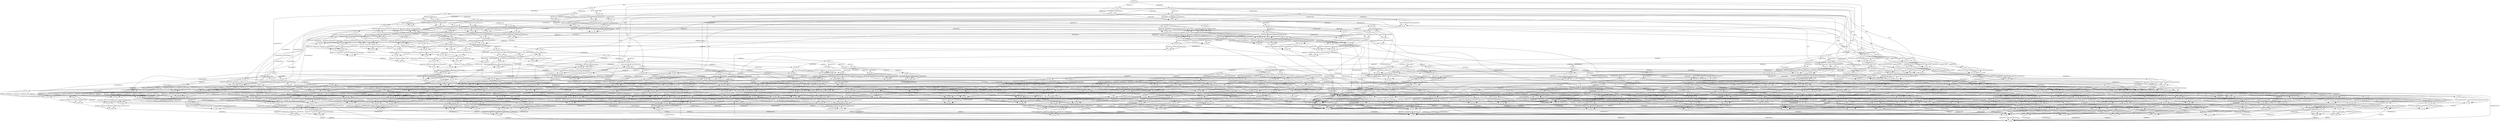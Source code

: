 digraph G {
center = TRUE;
mclimit = 10.0;
nodesep = 0.05;
node [ width=0.25, height=0.25, label="" ];
s0 [ peripheries=2 ];
s0 [label="(2,2,1)"];
s1 [label="(3,2,1)"];
s2 [label="(2,3,1)"];
s3 [label="(2,2,42)"];
s4 [label="(2,2,14)"];
s5 [label="(2,2,13)"];
s6 [label="(2,2,2)"];
s7 [label="(1,2,1)"];
s8 [label="(3,3,1)"];
s9 [label="(3,2,42)"];
s10 [label="(3,2,14)"];
s11 [label="(3,2,13)"];
s12 [label="(3,2,2)"];
s13 [label="(2,1,1)"];
s14 [label="(2,3,42)"];
s15 [label="(2,3,14)"];
s16 [label="(2,3,13)"];
s17 [label="(2,3,2)"];
s18 [label="(2,2,43)"];
s19 [label="(2,2,16)"];
s20 [label="(2,2,15)"];
s21 [label="(2,2,3)"];
s22 [label="(1,3,1)"];
s23 [label="(1,2,42)"];
s24 [label="(1,2,14)"];
s25 [label="(1,2,13)"];
s26 [label="(1,2,2)"];
s27 [label="(3,1,1)"];
s28 [label="(3,3,42)"];
s29 [label="(3,3,14)"];
s30 [label="(3,3,13)"];
s31 [label="(3,3,2)"];
s32 [label="(3,2,43)"];
s33 [label="(3,2,16)"];
s34 [label="(3,2,15)"];
s35 [label="(3,2,3)"];
s36 [label="(2,1,42)"];
s37 [label="(2,1,14)"];
s38 [label="(2,1,13)"];
s39 [label="(2,1,2)"];
s40 [label="(2,3,43)"];
s41 [label="(2,3,16)"];
s42 [label="(2,3,15)"];
s43 [label="(2,3,3)"];
s44 [label="(2,2,46)"];
s45 [label="(2,2,45)"];
s46 [label="(2,2,44)"];
s47 [label="(2,2,22)"];
s48 [label="(2,2,21)"];
s49 [label="(2,2,20)"];
s50 [label="(2,2,19)"];
s51 [label="(2,2,18)"];
s52 [label="(2,2,17)"];
s53 [label="(2,2,6)"];
s54 [label="(2,2,5)"];
s55 [label="(2,2,4)"];
s56 [label="(1,1,1)"];
s57 [label="(1,3,42)"];
s58 [label="(1,3,14)"];
s59 [label="(1,3,13)"];
s60 [label="(1,3,2)"];
s61 [label="(1,2,43)"];
s62 [label="(1,2,16)"];
s63 [label="(1,2,15)"];
s64 [label="(1,2,3)"];
s65 [label="(3,1,42)"];
s66 [label="(3,1,14)"];
s67 [label="(3,1,13)"];
s68 [label="(3,1,2)"];
s69 [label="(3,3,43)"];
s70 [label="(3,3,16)"];
s71 [label="(3,3,15)"];
s72 [label="(3,3,3)"];
s73 [label="(3,2,46)"];
s74 [label="(3,2,45)"];
s75 [label="(3,2,44)"];
s76 [label="(3,2,22)"];
s77 [label="(3,2,21)"];
s78 [label="(3,2,20)"];
s79 [label="(3,2,19)"];
s80 [label="(3,2,18)"];
s81 [label="(3,2,17)"];
s82 [label="(3,2,6)"];
s83 [label="(3,2,5)"];
s84 [label="(3,2,4)"];
s85 [label="(2,1,43)"];
s86 [label="(2,1,16)"];
s87 [label="(2,1,15)"];
s88 [label="(2,1,3)"];
s89 [label="(2,3,46)"];
s90 [label="(2,3,45)"];
s91 [label="(2,3,44)"];
s92 [label="(2,3,22)"];
s93 [label="(2,3,21)"];
s94 [label="(2,3,20)"];
s95 [label="(2,3,19)"];
s96 [label="(2,3,18)"];
s97 [label="(2,3,17)"];
s98 [label="(2,3,6)"];
s99 [label="(2,3,5)"];
s100 [label="(2,3,4)"];
s101 [label="(2,2,51)"];
s102 [label="(2,2,50)"];
s103 [label="(2,2,49)"];
s104 [label="(2,2,48)"];
s105 [label="(2,2,47)"];
s106 [label="(2,2,32)"];
s107 [label="(2,2,31)"];
s108 [label="(2,2,30)"];
s109 [label="(2,2,29)"];
s110 [label="(2,2,28)"];
s111 [label="(2,2,27)"];
s112 [label="(2,2,26)"];
s113 [label="(2,2,25)"];
s114 [label="(2,2,24)"];
s115 [label="(2,2,23)"];
s116 [label="(2,2,11)"];
s117 [label="(2,2,10)"];
s118 [label="(2,2,9)"];
s119 [label="(2,2,8)"];
s120 [label="(2,2,7)"];
s121 [label="(1,1,42)"];
s122 [label="(1,1,14)"];
s123 [label="(1,1,13)"];
s124 [label="(1,1,2)"];
s125 [label="(1,3,43)"];
s126 [label="(1,3,16)"];
s127 [label="(1,3,15)"];
s128 [label="(1,3,3)"];
s129 [label="(1,2,46)"];
s130 [label="(1,2,45)"];
s131 [label="(1,2,44)"];
s132 [label="(1,2,22)"];
s133 [label="(1,2,21)"];
s134 [label="(1,2,20)"];
s135 [label="(1,2,19)"];
s136 [label="(1,2,18)"];
s137 [label="(1,2,17)"];
s138 [label="(1,2,6)"];
s139 [label="(1,2,5)"];
s140 [label="(1,2,4)"];
s141 [label="(3,1,43)"];
s142 [label="(3,1,16)"];
s143 [label="(3,1,15)"];
s144 [label="(3,1,3)"];
s145 [label="(3,3,46)"];
s146 [label="(3,3,45)"];
s147 [label="(3,3,44)"];
s148 [label="(3,3,22)"];
s149 [label="(3,3,21)"];
s150 [label="(3,3,20)"];
s151 [label="(3,3,19)"];
s152 [label="(3,3,18)"];
s153 [label="(3,3,17)"];
s154 [label="(3,3,6)"];
s155 [label="(3,3,5)"];
s156 [label="(3,3,4)"];
s157 [label="(3,2,51)"];
s158 [label="(3,2,50)"];
s159 [label="(3,2,49)"];
s160 [label="(3,2,48)"];
s161 [label="(3,2,47)"];
s162 [label="(3,2,32)"];
s163 [label="(3,2,31)"];
s164 [label="(3,2,30)"];
s165 [label="(3,2,29)"];
s166 [label="(3,2,28)"];
s167 [label="(3,2,27)"];
s168 [label="(3,2,26)"];
s169 [label="(3,2,25)"];
s170 [label="(3,2,24)"];
s171 [label="(3,2,23)"];
s172 [label="(3,2,11)"];
s173 [label="(3,2,10)"];
s174 [label="(3,2,9)"];
s175 [label="(3,2,8)"];
s176 [label="(3,2,7)"];
s177 [label="(2,1,46)"];
s178 [label="(2,1,45)"];
s179 [label="(2,1,44)"];
s180 [label="(2,1,22)"];
s181 [label="(2,1,21)"];
s182 [label="(2,1,20)"];
s183 [label="(2,1,19)"];
s184 [label="(2,1,18)"];
s185 [label="(2,1,17)"];
s186 [label="(2,1,6)"];
s187 [label="(2,1,5)"];
s188 [label="(2,1,4)"];
s189 [label="(2,3,51)"];
s190 [label="(2,3,50)"];
s191 [label="(2,3,49)"];
s192 [label="(2,3,48)"];
s193 [label="(2,3,47)"];
s194 [label="(2,3,32)"];
s195 [label="(2,3,31)"];
s196 [label="(2,3,30)"];
s197 [label="(2,3,29)"];
s198 [label="(2,3,28)"];
s199 [label="(2,3,27)"];
s200 [label="(2,3,26)"];
s201 [label="(2,3,25)"];
s202 [label="(2,3,24)"];
s203 [label="(2,3,23)"];
s204 [label="(2,3,11)"];
s205 [label="(2,3,10)"];
s206 [label="(2,3,9)"];
s207 [label="(2,3,8)"];
s208 [label="(2,3,7)"];
s209 [label="(2,2,54)"];
s210 [label="(2,2,68)"];
s211 [label="(2,2,53)"];
s212 [label="(2,2,52)"];
s213 [label="(2,2,37)"];
s214 [label="(2,2,36)"];
s215 [label="(2,2,35)"];
s216 [label="(2,2,34)"];
s217 [label="(2,2,33)"];
s218 [label="(2,2,12)"];
s219 [label="(1,1,43)"];
s220 [label="(1,1,16)"];
s221 [label="(1,1,15)"];
s222 [label="(1,1,3)"];
s223 [label="(1,3,46)"];
s224 [label="(1,3,45)"];
s225 [label="(1,3,44)"];
s226 [label="(1,3,22)"];
s227 [label="(1,3,21)"];
s228 [label="(1,3,20)"];
s229 [label="(1,3,19)"];
s230 [label="(1,3,18)"];
s231 [label="(1,3,17)"];
s232 [label="(1,3,6)"];
s233 [label="(1,3,5)"];
s234 [label="(1,3,4)"];
s235 [label="(1,2,51)"];
s236 [label="(1,2,50)"];
s237 [label="(1,2,49)"];
s238 [label="(1,2,48)"];
s239 [label="(1,2,47)"];
s240 [label="(1,2,32)"];
s241 [label="(1,2,31)"];
s242 [label="(1,2,30)"];
s243 [label="(1,2,29)"];
s244 [label="(1,2,28)"];
s245 [label="(1,2,27)"];
s246 [label="(1,2,26)"];
s247 [label="(1,2,25)"];
s248 [label="(1,2,24)"];
s249 [label="(1,2,23)"];
s250 [label="(1,2,11)"];
s251 [label="(1,2,10)"];
s252 [label="(1,2,9)"];
s253 [label="(1,2,8)"];
s254 [label="(1,2,7)"];
s255 [label="(3,1,46)"];
s256 [label="(3,1,45)"];
s257 [label="(3,1,44)"];
s258 [label="(3,1,22)"];
s259 [label="(3,1,21)"];
s260 [label="(3,1,20)"];
s261 [label="(3,1,19)"];
s262 [label="(3,1,18)"];
s263 [label="(3,1,17)"];
s264 [label="(3,1,6)"];
s265 [label="(3,1,5)"];
s266 [label="(3,1,4)"];
s267 [label="(3,3,51)"];
s268 [label="(3,3,50)"];
s269 [label="(3,3,49)"];
s270 [label="(3,3,48)"];
s271 [label="(3,3,47)"];
s272 [label="(3,3,32)"];
s273 [label="(3,3,31)"];
s274 [label="(3,3,30)"];
s275 [label="(3,3,29)"];
s276 [label="(3,3,28)"];
s277 [label="(3,3,27)"];
s278 [label="(3,3,26)"];
s279 [label="(3,3,25)"];
s280 [label="(3,3,24)"];
s281 [label="(3,3,23)"];
s282 [label="(3,3,11)"];
s283 [label="(3,3,10)"];
s284 [label="(3,3,9)"];
s285 [label="(3,3,8)"];
s286 [label="(3,3,7)"];
s287 [label="(3,2,54)"];
s288 [label="(3,2,68)"];
s289 [label="(3,2,53)"];
s290 [label="(3,2,52)"];
s291 [label="(3,2,37)"];
s292 [label="(3,2,36)"];
s293 [label="(3,2,35)"];
s294 [label="(3,2,34)"];
s295 [label="(3,2,33)"];
s296 [label="(3,2,12)"];
s297 [label="(2,1,51)"];
s298 [label="(2,1,50)"];
s299 [label="(2,1,49)"];
s300 [label="(2,1,48)"];
s301 [label="(2,1,47)"];
s302 [label="(2,1,32)"];
s303 [label="(2,1,31)"];
s304 [label="(2,1,30)"];
s305 [label="(2,1,29)"];
s306 [label="(2,1,28)"];
s307 [label="(2,1,27)"];
s308 [label="(2,1,26)"];
s309 [label="(2,1,25)"];
s310 [label="(2,1,24)"];
s311 [label="(2,1,23)"];
s312 [label="(2,1,11)"];
s313 [label="(2,1,10)"];
s314 [label="(2,1,9)"];
s315 [label="(2,1,8)"];
s316 [label="(2,1,7)"];
s317 [label="(2,3,54)"];
s318 [label="(2,3,68)"];
s319 [label="(2,3,53)"];
s320 [label="(2,3,52)"];
s321 [label="(2,3,37)"];
s322 [label="(2,3,36)"];
s323 [label="(2,3,35)"];
s324 [label="(2,3,34)"];
s325 [label="(2,3,33)"];
s326 [label="(2,3,12)"];
s327 [label="(2,2,56)"];
s328 [label="(2,2,55)"];
s329 [label="(2,2,39)"];
s330 [label="(2,2,38)"];
s331 [label="(1,1,46)"];
s332 [label="(1,1,45)"];
s333 [label="(1,1,44)"];
s334 [label="(1,1,22)"];
s335 [label="(1,1,21)"];
s336 [label="(1,1,20)"];
s337 [label="(1,1,19)"];
s338 [label="(1,1,18)"];
s339 [label="(1,1,17)"];
s340 [label="(1,1,6)"];
s341 [label="(1,1,5)"];
s342 [label="(1,1,4)"];
s343 [label="(1,3,51)"];
s344 [label="(1,3,50)"];
s345 [label="(1,3,49)"];
s346 [label="(1,3,48)"];
s347 [label="(1,3,47)"];
s348 [label="(1,3,32)"];
s349 [label="(1,3,31)"];
s350 [label="(1,3,30)"];
s351 [label="(1,3,29)"];
s352 [label="(1,3,28)"];
s353 [label="(1,3,27)"];
s354 [label="(1,3,26)"];
s355 [label="(1,3,25)"];
s356 [label="(1,3,24)"];
s357 [label="(1,3,23)"];
s358 [label="(1,3,11)"];
s359 [label="(1,3,10)"];
s360 [label="(1,3,9)"];
s361 [label="(1,3,8)"];
s362 [label="(1,3,7)"];
s363 [label="(1,2,54)"];
s364 [label="(1,2,68)"];
s365 [label="(1,2,53)"];
s366 [label="(1,2,52)"];
s367 [label="(1,2,37)"];
s368 [label="(1,2,36)"];
s369 [label="(1,2,35)"];
s370 [label="(1,2,34)"];
s371 [label="(1,2,33)"];
s372 [label="(1,2,12)"];
s373 [label="(3,1,51)"];
s374 [label="(3,1,50)"];
s375 [label="(3,1,49)"];
s376 [label="(3,1,48)"];
s377 [label="(3,1,47)"];
s378 [label="(3,1,32)"];
s379 [label="(3,1,31)"];
s380 [label="(3,1,30)"];
s381 [label="(3,1,29)"];
s382 [label="(3,1,28)"];
s383 [label="(3,1,27)"];
s384 [label="(3,1,26)"];
s385 [label="(3,1,25)"];
s386 [label="(3,1,24)"];
s387 [label="(3,1,23)"];
s388 [label="(3,1,11)"];
s389 [label="(3,1,10)"];
s390 [label="(3,1,9)"];
s391 [label="(3,1,8)"];
s392 [label="(3,1,7)"];
s393 [label="(3,3,54)"];
s394 [label="(3,3,68)"];
s395 [label="(3,3,53)"];
s396 [label="(3,3,52)"];
s397 [label="(3,3,37)"];
s398 [label="(3,3,36)"];
s399 [label="(3,3,35)"];
s400 [label="(3,3,34)"];
s401 [label="(3,3,33)"];
s402 [label="(3,3,12)"];
s403 [label="(3,2,56)"];
s404 [label="(3,2,55)"];
s405 [label="(3,2,39)"];
s406 [label="(3,2,38)"];
s407 [label="(2,1,54)"];
s408 [label="(2,1,68)"];
s409 [label="(2,1,53)"];
s410 [label="(2,1,52)"];
s411 [label="(2,1,37)"];
s412 [label="(2,1,36)"];
s413 [label="(2,1,35)"];
s414 [label="(2,1,34)"];
s415 [label="(2,1,33)"];
s416 [label="(2,1,12)"];
s417 [label="(2,3,56)"];
s418 [label="(2,3,55)"];
s419 [label="(2,3,39)"];
s420 [label="(2,3,38)"];
s421 [label="(2,2,57)"];
s422 [label="(2,2,40)"];
s423 [label="(1,1,51)"];
s424 [label="(1,1,50)"];
s425 [label="(1,1,49)"];
s426 [label="(1,1,48)"];
s427 [label="(1,1,47)"];
s428 [label="(1,1,32)"];
s429 [label="(1,1,31)"];
s430 [label="(1,1,30)"];
s431 [label="(1,1,29)"];
s432 [label="(1,1,28)"];
s433 [label="(1,1,27)"];
s434 [label="(1,1,26)"];
s435 [label="(1,1,25)"];
s436 [label="(1,1,24)"];
s437 [label="(1,1,23)"];
s438 [label="(1,1,11)"];
s439 [label="(1,1,10)"];
s440 [label="(1,1,9)"];
s441 [label="(1,1,8)"];
s442 [label="(1,1,7)"];
s443 [label="(1,3,54)"];
s444 [label="(1,3,68)"];
s445 [label="(1,3,53)"];
s446 [label="(1,3,52)"];
s447 [label="(1,3,37)"];
s448 [label="(1,3,36)"];
s449 [label="(1,3,35)"];
s450 [label="(1,3,34)"];
s451 [label="(1,3,33)"];
s452 [label="(1,3,12)"];
s453 [label="(1,2,56)"];
s454 [label="(1,2,55)"];
s455 [label="(1,2,39)"];
s456 [label="(1,2,38)"];
s457 [label="(3,1,54)"];
s458 [label="(3,1,68)"];
s459 [label="(3,1,53)"];
s460 [label="(3,1,52)"];
s461 [label="(3,1,37)"];
s462 [label="(3,1,36)"];
s463 [label="(3,1,35)"];
s464 [label="(3,1,34)"];
s465 [label="(3,1,33)"];
s466 [label="(3,1,12)"];
s467 [label="(3,3,56)"];
s468 [label="(3,3,55)"];
s469 [label="(3,3,39)"];
s470 [label="(3,3,38)"];
s471 [label="(3,2,57)"];
s472 [label="(3,2,40)"];
s473 [label="(2,1,56)"];
s474 [label="(2,1,55)"];
s475 [label="(2,1,39)"];
s476 [label="(2,1,38)"];
s477 [label="(2,3,57)"];
s478 [label="(2,3,40)"];
s479 [label="(2,2,58)"];
s480 [label="(2,2,41)"];
s481 [label="(1,1,54)"];
s482 [label="(1,1,68)"];
s483 [label="(1,1,53)"];
s484 [label="(1,1,52)"];
s485 [label="(1,1,37)"];
s486 [label="(1,1,36)"];
s487 [label="(1,1,35)"];
s488 [label="(1,1,34)"];
s489 [label="(1,1,33)"];
s490 [label="(1,1,12)"];
s491 [label="(1,3,56)"];
s492 [label="(1,3,55)"];
s493 [label="(1,3,39)"];
s494 [label="(1,3,38)"];
s495 [label="(1,2,57)"];
s496 [label="(1,2,40)"];
s497 [label="(3,1,56)"];
s498 [label="(3,1,55)"];
s499 [label="(3,1,39)"];
s500 [label="(3,1,38)"];
s501 [label="(3,3,57)"];
s502 [label="(3,3,40)"];
s503 [label="(3,2,58)"];
s504 [label="(3,2,41)"];
s505 [label="(2,1,57)"];
s506 [label="(2,1,40)"];
s507 [label="(2,3,58)"];
s508 [label="(2,3,41)"];
s509 [label="(2,2,59)"];
s510 [label="(1,1,56)"];
s511 [label="(1,1,55)"];
s512 [label="(1,1,39)"];
s513 [label="(1,1,38)"];
s514 [label="(1,3,57)"];
s515 [label="(1,3,40)"];
s516 [label="(1,2,58)"];
s517 [label="(1,2,41)"];
s518 [label="(3,1,57)"];
s519 [label="(3,1,40)"];
s520 [label="(3,3,58)"];
s521 [label="(3,3,41)"];
s522 [label="(3,2,59)"];
s523 [label="(2,1,58)"];
s524 [label="(2,1,41)"];
s525 [label="(2,3,59)"];
s526 [label="(2,2,62)"];
s527 [label="(2,2,61)"];
s528 [label="(2,2,60)"];
s529 [label="(1,1,57)"];
s530 [label="(1,1,40)"];
s531 [label="(1,3,58)"];
s532 [label="(1,3,41)"];
s533 [label="(1,2,59)"];
s534 [label="(3,1,58)"];
s535 [label="(3,1,41)"];
s536 [label="(3,3,59)"];
s537 [label="(3,2,62)"];
s538 [label="(3,2,61)"];
s539 [label="(3,2,60)"];
s540 [label="(2,1,59)"];
s541 [label="(2,3,62)"];
s542 [label="(2,3,61)"];
s543 [label="(2,3,60)"];
s544 [label="(2,2,66)"];
s545 [label="(2,2,65)"];
s546 [label="(2,2,64)"];
s547 [label="(2,2,63)"];
s548 [label="(1,1,58)"];
s549 [label="(1,1,41)"];
s550 [label="(1,3,59)"];
s551 [label="(1,2,62)"];
s552 [label="(1,2,61)"];
s553 [label="(1,2,60)"];
s554 [label="(3,1,59)"];
s555 [label="(3,3,62)"];
s556 [label="(3,3,61)"];
s557 [label="(3,3,60)"];
s558 [label="(3,2,66)"];
s559 [label="(3,2,65)"];
s560 [label="(3,2,64)"];
s561 [label="(3,2,63)"];
s562 [label="(2,1,62)"];
s563 [label="(2,1,61)"];
s564 [label="(2,1,60)"];
s565 [label="(2,3,66)"];
s566 [label="(2,3,65)"];
s567 [label="(2,3,64)"];
s568 [label="(2,3,63)"];
s569 [label="(2,2,67)"];
s570 [label="(1,1,59)"];
s571 [label="(1,3,62)"];
s572 [label="(1,3,61)"];
s573 [label="(1,3,60)"];
s574 [label="(1,2,66)"];
s575 [label="(1,2,65)"];
s576 [label="(1,2,64)"];
s577 [label="(1,2,63)"];
s578 [label="(3,1,62)"];
s579 [label="(3,1,61)"];
s580 [label="(3,1,60)"];
s581 [label="(3,3,66)"];
s582 [label="(3,3,65)"];
s583 [label="(3,3,64)"];
s584 [label="(3,3,63)"];
s585 [label="(3,2,67)"];
s586 [label="(2,1,66)"];
s587 [label="(2,1,65)"];
s588 [label="(2,1,64)"];
s589 [label="(2,1,63)"];
s590 [label="(2,3,67)"];
s591 [label="(1,1,62)"];
s592 [label="(1,1,61)"];
s593 [label="(1,1,60)"];
s594 [label="(1,3,66)"];
s595 [label="(1,3,65)"];
s596 [label="(1,3,64)"];
s597 [label="(1,3,63)"];
s598 [label="(1,2,67)"];
s599 [label="(3,1,66)"];
s600 [label="(3,1,65)"];
s601 [label="(3,1,64)"];
s602 [label="(3,1,63)"];
s603 [label="(3,3,67)"];
s604 [label="(2,1,67)"];
s605 [label="(1,1,66)"];
s606 [label="(1,1,65)"];
s607 [label="(1,1,64)"];
s608 [label="(1,1,63)"];
s609 [label="(1,3,67)"];
s610 [label="(3,1,67)"];
s611 [label="(1,1,67)"];
s0->s1[label="pumpStart_0"];
s0->s2[label="methaneRise"];
s0->s3[label="tau_3"];
s0->s4[label="tau_2"];
s0->s5[label="tau_1"];
s0->s6[label="tau_0"];
s1->s7[label="pumpStop_2"];
s1->s7[label="pumpStop_1"];
s1->s7[label="pumpStop_0"];
s1->s8[label="methaneRise"];
s1->s9[label="tau_3"];
s1->s10[label="tau_2"];
s1->s11[label="tau_1"];
s1->s12[label="tau_0"];
s2->s8[label="pumpStart_0"];
s2->s13[label="methaneLower"];
s2->s14[label="tau_3"];
s2->s15[label="tau_2"];
s2->s16[label="tau_1"];
s2->s17[label="tau_0"];
s3->s9[label="pumpStart_0"];
s3->s14[label="methaneRise"];
s3->s18[label="receiveMsg_3"];
s4->s10[label="pumpStart_0"];
s4->s15[label="methaneRise"];
s4->s19[label="receiveMsg_2"];
s5->s11[label="pumpStart_0"];
s5->s16[label="methaneRise"];
s5->s20[label="receiveMsg_1"];
s6->s12[label="pumpStart_0"];
s6->s17[label="methaneRise"];
s6->s21[label="receiveMsg_0"];
s7->s22[label="methaneRise"];
s7->s23[label="tau_3"];
s7->s24[label="tau_2"];
s7->s25[label="tau_1"];
s7->s26[label="tau_0"];
s8->s22[label="pumpStop_2"];
s8->s22[label="pumpStop_1"];
s8->s22[label="pumpStop_0"];
s8->s27[label="methaneLower"];
s8->s28[label="tau_3"];
s8->s29[label="tau_2"];
s8->s30[label="tau_1"];
s8->s31[label="tau_0"];
s9->s23[label="pumpStop_2"];
s9->s23[label="pumpStop_1"];
s9->s23[label="pumpStop_0"];
s9->s28[label="methaneRise"];
s9->s32[label="receiveMsg_3"];
s10->s24[label="pumpStop_2"];
s10->s24[label="pumpStop_1"];
s10->s24[label="pumpStop_0"];
s10->s29[label="methaneRise"];
s10->s33[label="receiveMsg_2"];
s11->s25[label="pumpStop_2"];
s11->s25[label="pumpStop_1"];
s11->s25[label="pumpStop_0"];
s11->s30[label="methaneRise"];
s11->s34[label="receiveMsg_1"];
s12->s26[label="pumpStop_2"];
s12->s26[label="pumpStop_1"];
s12->s26[label="pumpStop_0"];
s12->s31[label="methaneRise"];
s12->s35[label="receiveMsg_0"];
s13->s27[label="pumpStart_0"];
s13->s36[label="tau_3"];
s13->s37[label="tau_2"];
s13->s38[label="tau_1"];
s13->s39[label="tau_0"];
s14->s28[label="pumpStart_0"];
s14->s36[label="methaneLower"];
s14->s40[label="receiveMsg_3"];
s15->s29[label="pumpStart_0"];
s15->s37[label="methaneLower"];
s15->s41[label="receiveMsg_2"];
s16->s30[label="pumpStart_0"];
s16->s38[label="methaneLower"];
s16->s42[label="receiveMsg_1"];
s17->s31[label="pumpStart_0"];
s17->s39[label="methaneLower"];
s17->s43[label="receiveMsg_0"];
s18->s32[label="pumpStart_0"];
s18->s40[label="methaneRise"];
s18->s44[label="levelMsg_3"];
s18->s45[label="palarmMsg_3"];
s18->s46[label="commandMsg_3"];
s19->s33[label="pumpStart_0"];
s19->s41[label="methaneRise"];
s19->s47[label="levelMsg_2"];
s19->s48[label="palarmMsg_2"];
s19->s49[label="commandMsg_2"];
s20->s34[label="pumpStart_0"];
s20->s42[label="methaneRise"];
s20->s50[label="levelMsg_1"];
s20->s51[label="palarmMsg_1"];
s20->s52[label="commandMsg_1"];
s21->s35[label="pumpStart_0"];
s21->s43[label="methaneRise"];
s21->s53[label="levelMsg_0"];
s21->s54[label="palarmMsg_0"];
s21->s55[label="commandMsg_0"];
s22->s56[label="methaneLower"];
s22->s57[label="tau_3"];
s22->s58[label="tau_2"];
s22->s59[label="tau_1"];
s22->s60[label="tau_0"];
s23->s57[label="methaneRise"];
s23->s61[label="receiveMsg_3"];
s24->s58[label="methaneRise"];
s24->s62[label="receiveMsg_2"];
s25->s59[label="methaneRise"];
s25->s63[label="receiveMsg_1"];
s26->s60[label="methaneRise"];
s26->s64[label="receiveMsg_0"];
s27->s56[label="pumpStop_2"];
s27->s56[label="pumpStop_1"];
s27->s56[label="pumpStop_0"];
s27->s65[label="tau_3"];
s27->s66[label="tau_2"];
s27->s67[label="tau_1"];
s27->s68[label="tau_0"];
s28->s57[label="pumpStop_2"];
s28->s57[label="pumpStop_1"];
s28->s57[label="pumpStop_0"];
s28->s65[label="methaneLower"];
s28->s69[label="receiveMsg_3"];
s29->s58[label="pumpStop_2"];
s29->s58[label="pumpStop_1"];
s29->s58[label="pumpStop_0"];
s29->s66[label="methaneLower"];
s29->s70[label="receiveMsg_2"];
s30->s59[label="pumpStop_2"];
s30->s59[label="pumpStop_1"];
s30->s59[label="pumpStop_0"];
s30->s67[label="methaneLower"];
s30->s71[label="receiveMsg_1"];
s31->s60[label="pumpStop_2"];
s31->s60[label="pumpStop_1"];
s31->s60[label="pumpStop_0"];
s31->s68[label="methaneLower"];
s31->s72[label="receiveMsg_0"];
s32->s61[label="pumpStop_2"];
s32->s61[label="pumpStop_1"];
s32->s61[label="pumpStop_0"];
s32->s69[label="methaneRise"];
s32->s73[label="levelMsg_3"];
s32->s74[label="palarmMsg_3"];
s32->s75[label="commandMsg_3"];
s33->s62[label="pumpStop_2"];
s33->s62[label="pumpStop_1"];
s33->s62[label="pumpStop_0"];
s33->s70[label="methaneRise"];
s33->s76[label="levelMsg_2"];
s33->s77[label="palarmMsg_2"];
s33->s78[label="commandMsg_2"];
s34->s63[label="pumpStop_2"];
s34->s63[label="pumpStop_1"];
s34->s63[label="pumpStop_0"];
s34->s71[label="methaneRise"];
s34->s79[label="levelMsg_1"];
s34->s80[label="palarmMsg_1"];
s34->s81[label="commandMsg_1"];
s35->s64[label="pumpStop_2"];
s35->s64[label="pumpStop_1"];
s35->s64[label="pumpStop_0"];
s35->s72[label="methaneRise"];
s35->s82[label="levelMsg_0"];
s35->s83[label="palarmMsg_0"];
s35->s84[label="commandMsg_0"];
s36->s65[label="pumpStart_0"];
s36->s85[label="receiveMsg_3"];
s37->s66[label="pumpStart_0"];
s37->s86[label="receiveMsg_2"];
s38->s67[label="pumpStart_0"];
s38->s87[label="receiveMsg_1"];
s39->s68[label="pumpStart_0"];
s39->s88[label="receiveMsg_0"];
s40->s69[label="pumpStart_0"];
s40->s85[label="methaneLower"];
s40->s89[label="levelMsg_3"];
s40->s90[label="palarmMsg_3"];
s40->s91[label="commandMsg_3"];
s41->s70[label="pumpStart_0"];
s41->s86[label="methaneLower"];
s41->s92[label="levelMsg_2"];
s41->s93[label="palarmMsg_2"];
s41->s94[label="commandMsg_2"];
s42->s71[label="pumpStart_0"];
s42->s87[label="methaneLower"];
s42->s95[label="levelMsg_1"];
s42->s96[label="palarmMsg_1"];
s42->s97[label="commandMsg_1"];
s43->s72[label="pumpStart_0"];
s43->s88[label="methaneLower"];
s43->s98[label="levelMsg_0"];
s43->s99[label="palarmMsg_0"];
s43->s100[label="commandMsg_0"];
s44->s73[label="pumpStart_0"];
s44->s89[label="methaneRise"];
s44->s101[label="lowLevel_3"];
s44->s102[label="highLevel_3"];
s45->s74[label="pumpStart_0"];
s45->s90[label="methaneRise"];
s45->s103[label="isRunning_0"];
s46->s75[label="pumpStart_0"];
s46->s91[label="methaneRise"];
s46->s104[label="startCmd_3"];
s46->s105[label="stopCmd_3"];
s47->s76[label="pumpStart_0"];
s47->s92[label="methaneRise"];
s47->s106[label="lowLevel_2"];
s47->s107[label="highLevel_2"];
s48->s77[label="pumpStart_0"];
s48->s93[label="methaneRise"];
s48->s108[label="isNotRunning_5"];
s49->s78[label="pumpStart_0"];
s49->s94[label="methaneRise"];
s49->s109[label="startCmd_2"];
s49->s110[label="stopCmd_2"];
s50->s79[label="pumpStart_0"];
s50->s95[label="methaneRise"];
s50->s111[label="lowLevel_1"];
s50->s112[label="highLevel_1"];
s51->s80[label="pumpStart_0"];
s51->s96[label="methaneRise"];
s51->s113[label="isNotRunning_4"];
s52->s81[label="pumpStart_0"];
s52->s97[label="methaneRise"];
s52->s114[label="startCmd_1"];
s52->s115[label="stopCmd_1"];
s53->s82[label="pumpStart_0"];
s53->s98[label="methaneRise"];
s53->s116[label="lowLevel_0"];
s53->s117[label="highLevel_0"];
s54->s83[label="pumpStart_0"];
s54->s99[label="methaneRise"];
s54->s118[label="isNotRunning_0"];
s55->s84[label="pumpStart_0"];
s55->s100[label="methaneRise"];
s55->s119[label="startCmd_0"];
s55->s120[label="stopCmd_0"];
s56->s121[label="tau_3"];
s56->s122[label="tau_2"];
s56->s123[label="tau_1"];
s56->s124[label="tau_0"];
s57->s121[label="methaneLower"];
s57->s125[label="receiveMsg_3"];
s58->s122[label="methaneLower"];
s58->s126[label="receiveMsg_2"];
s59->s123[label="methaneLower"];
s59->s127[label="receiveMsg_1"];
s60->s124[label="methaneLower"];
s60->s128[label="receiveMsg_0"];
s61->s125[label="methaneRise"];
s61->s129[label="levelMsg_3"];
s61->s130[label="palarmMsg_3"];
s61->s131[label="commandMsg_3"];
s62->s126[label="methaneRise"];
s62->s132[label="levelMsg_2"];
s62->s133[label="palarmMsg_2"];
s62->s134[label="commandMsg_2"];
s63->s127[label="methaneRise"];
s63->s135[label="levelMsg_1"];
s63->s136[label="palarmMsg_1"];
s63->s137[label="commandMsg_1"];
s64->s128[label="methaneRise"];
s64->s138[label="levelMsg_0"];
s64->s139[label="palarmMsg_0"];
s64->s140[label="commandMsg_0"];
s65->s121[label="pumpStop_2"];
s65->s121[label="pumpStop_1"];
s65->s121[label="pumpStop_0"];
s65->s141[label="receiveMsg_3"];
s66->s122[label="pumpStop_2"];
s66->s122[label="pumpStop_1"];
s66->s122[label="pumpStop_0"];
s66->s142[label="receiveMsg_2"];
s67->s123[label="pumpStop_2"];
s67->s123[label="pumpStop_1"];
s67->s123[label="pumpStop_0"];
s67->s143[label="receiveMsg_1"];
s68->s124[label="pumpStop_2"];
s68->s124[label="pumpStop_1"];
s68->s124[label="pumpStop_0"];
s68->s144[label="receiveMsg_0"];
s69->s125[label="pumpStop_2"];
s69->s125[label="pumpStop_1"];
s69->s125[label="pumpStop_0"];
s69->s141[label="methaneLower"];
s69->s145[label="levelMsg_3"];
s69->s146[label="palarmMsg_3"];
s69->s147[label="commandMsg_3"];
s70->s126[label="pumpStop_2"];
s70->s126[label="pumpStop_1"];
s70->s126[label="pumpStop_0"];
s70->s142[label="methaneLower"];
s70->s148[label="levelMsg_2"];
s70->s149[label="palarmMsg_2"];
s70->s150[label="commandMsg_2"];
s71->s127[label="pumpStop_2"];
s71->s127[label="pumpStop_1"];
s71->s127[label="pumpStop_0"];
s71->s143[label="methaneLower"];
s71->s151[label="levelMsg_1"];
s71->s152[label="palarmMsg_1"];
s71->s153[label="commandMsg_1"];
s72->s128[label="pumpStop_2"];
s72->s128[label="pumpStop_1"];
s72->s128[label="pumpStop_0"];
s72->s144[label="methaneLower"];
s72->s154[label="levelMsg_0"];
s72->s155[label="palarmMsg_0"];
s72->s156[label="commandMsg_0"];
s73->s129[label="pumpStop_2"];
s73->s129[label="pumpStop_1"];
s73->s129[label="pumpStop_0"];
s73->s145[label="methaneRise"];
s73->s157[label="lowLevel_3"];
s73->s158[label="highLevel_3"];
s74->s130[label="pumpStop_2"];
s74->s130[label="pumpStop_1"];
s74->s130[label="pumpStop_0"];
s74->s146[label="methaneRise"];
s74->s159[label="isRunning_0"];
s75->s131[label="pumpStop_2"];
s75->s131[label="pumpStop_1"];
s75->s131[label="pumpStop_0"];
s75->s147[label="methaneRise"];
s75->s160[label="startCmd_3"];
s75->s161[label="stopCmd_3"];
s76->s132[label="pumpStop_2"];
s76->s132[label="pumpStop_1"];
s76->s132[label="pumpStop_0"];
s76->s148[label="methaneRise"];
s76->s162[label="lowLevel_2"];
s76->s163[label="highLevel_2"];
s77->s133[label="pumpStop_2"];
s77->s133[label="pumpStop_1"];
s77->s133[label="pumpStop_0"];
s77->s149[label="methaneRise"];
s77->s164[label="isNotRunning_5"];
s78->s134[label="pumpStop_2"];
s78->s134[label="pumpStop_1"];
s78->s134[label="pumpStop_0"];
s78->s150[label="methaneRise"];
s78->s165[label="startCmd_2"];
s78->s166[label="stopCmd_2"];
s79->s135[label="pumpStop_2"];
s79->s135[label="pumpStop_1"];
s79->s135[label="pumpStop_0"];
s79->s151[label="methaneRise"];
s79->s167[label="lowLevel_1"];
s79->s168[label="highLevel_1"];
s80->s136[label="pumpStop_2"];
s80->s136[label="pumpStop_1"];
s80->s136[label="pumpStop_0"];
s80->s152[label="methaneRise"];
s80->s169[label="isNotRunning_4"];
s81->s137[label="pumpStop_2"];
s81->s137[label="pumpStop_1"];
s81->s137[label="pumpStop_0"];
s81->s153[label="methaneRise"];
s81->s170[label="startCmd_1"];
s81->s171[label="stopCmd_1"];
s82->s138[label="pumpStop_2"];
s82->s138[label="pumpStop_1"];
s82->s138[label="pumpStop_0"];
s82->s154[label="methaneRise"];
s82->s172[label="lowLevel_0"];
s82->s173[label="highLevel_0"];
s83->s139[label="pumpStop_2"];
s83->s139[label="pumpStop_1"];
s83->s139[label="pumpStop_0"];
s83->s155[label="methaneRise"];
s83->s174[label="isNotRunning_0"];
s84->s140[label="pumpStop_2"];
s84->s140[label="pumpStop_1"];
s84->s140[label="pumpStop_0"];
s84->s156[label="methaneRise"];
s84->s175[label="startCmd_0"];
s84->s176[label="stopCmd_0"];
s85->s141[label="pumpStart_0"];
s85->s177[label="levelMsg_3"];
s85->s178[label="palarmMsg_3"];
s85->s179[label="commandMsg_3"];
s86->s142[label="pumpStart_0"];
s86->s180[label="levelMsg_2"];
s86->s181[label="palarmMsg_2"];
s86->s182[label="commandMsg_2"];
s87->s143[label="pumpStart_0"];
s87->s183[label="levelMsg_1"];
s87->s184[label="palarmMsg_1"];
s87->s185[label="commandMsg_1"];
s88->s144[label="pumpStart_0"];
s88->s186[label="levelMsg_0"];
s88->s187[label="palarmMsg_0"];
s88->s188[label="commandMsg_0"];
s89->s145[label="pumpStart_0"];
s89->s177[label="methaneLower"];
s89->s189[label="lowLevel_3"];
s89->s190[label="highLevel_3"];
s90->s146[label="pumpStart_0"];
s90->s178[label="methaneLower"];
s90->s191[label="isRunning_0"];
s91->s147[label="pumpStart_0"];
s91->s179[label="methaneLower"];
s91->s192[label="startCmd_3"];
s91->s193[label="stopCmd_3"];
s92->s148[label="pumpStart_0"];
s92->s180[label="methaneLower"];
s92->s194[label="lowLevel_2"];
s92->s195[label="highLevel_2"];
s93->s149[label="pumpStart_0"];
s93->s181[label="methaneLower"];
s93->s196[label="isNotRunning_5"];
s94->s150[label="pumpStart_0"];
s94->s182[label="methaneLower"];
s94->s197[label="startCmd_2"];
s94->s198[label="stopCmd_2"];
s95->s151[label="pumpStart_0"];
s95->s183[label="methaneLower"];
s95->s199[label="lowLevel_1"];
s95->s200[label="highLevel_1"];
s96->s152[label="pumpStart_0"];
s96->s184[label="methaneLower"];
s96->s201[label="isNotRunning_4"];
s97->s153[label="pumpStart_0"];
s97->s185[label="methaneLower"];
s97->s202[label="startCmd_1"];
s97->s203[label="stopCmd_1"];
s98->s154[label="pumpStart_0"];
s98->s186[label="methaneLower"];
s98->s204[label="lowLevel_0"];
s98->s205[label="highLevel_0"];
s99->s155[label="pumpStart_0"];
s99->s187[label="methaneLower"];
s99->s206[label="isNotRunning_0"];
s100->s156[label="pumpStart_0"];
s100->s188[label="methaneLower"];
s100->s207[label="startCmd_0"];
s100->s208[label="stopCmd_0"];
s101->s157[label="pumpStart_0"];
s101->s189[label="methaneRise"];
s101->s209[label="isRunning_4"];
s102->s158[label="pumpStart_0"];
s102->s190[label="methaneRise"];
s102->s210[label="isRunning_3"];
s103->s159[label="pumpStart_0"];
s103->s191[label="methaneRise"];
s103->s211[label="pumpStop_0"];
s104->s160[label="pumpStart_0"];
s104->s192[label="methaneRise"];
s104->s210[label="isRunning_2"];
s105->s161[label="pumpStart_0"];
s105->s193[label="methaneRise"];
s105->s212[label="isRunning_1"];
s106->s162[label="pumpStart_0"];
s106->s194[label="methaneRise"];
s106->s210[label="isNotRunning_11"];
s107->s163[label="pumpStart_0"];
s107->s195[label="methaneRise"];
s107->s213[label="isReady_1"];
s108->s164[label="pumpStart_0"];
s108->s196[label="methaneRise"];
s108->s210[label="setMethaneStop_2"];
s109->s165[label="pumpStart_0"];
s109->s197[label="methaneRise"];
s109->s210[label="isReady_0"];
s109->s214[label="isNotRunning_10"];
s110->s166[label="pumpStart_0"];
s110->s198[label="methaneRise"];
s110->s215[label="isNotRunning_9"];
s111->s167[label="pumpStart_0"];
s111->s199[label="methaneRise"];
s111->s210[label="isNotRunning_8"];
s112->s168[label="pumpStart_0"];
s112->s200[label="methaneRise"];
s112->s210[label="isMethaneStop_0"];
s113->s169[label="pumpStart_0"];
s113->s201[label="methaneRise"];
s113->s210[label="setMethaneStop_1"];
s114->s170[label="pumpStart_0"];
s114->s202[label="methaneRise"];
s114->s216[label="isNotRunning_7"];
s115->s171[label="pumpStart_0"];
s115->s203[label="methaneRise"];
s115->s217[label="isNotRunning_6"];
s116->s172[label="pumpStart_0"];
s116->s204[label="methaneRise"];
s116->s210[label="isNotRunning_3"];
s117->s173[label="pumpStart_0"];
s117->s205[label="methaneRise"];
s117->s210[label="isStopped_0"];
s118->s174[label="pumpStart_0"];
s118->s206[label="methaneRise"];
s118->s210[label="setMethaneStop_0"];
s119->s175[label="pumpStart_0"];
s119->s207[label="methaneRise"];
s119->s218[label="isNotRunning_2"];
s120->s176[label="pumpStart_0"];
s120->s208[label="methaneRise"];
s120->s210[label="isNotRunning_1"];
s121->s219[label="receiveMsg_3"];
s122->s220[label="receiveMsg_2"];
s123->s221[label="receiveMsg_1"];
s124->s222[label="receiveMsg_0"];
s125->s219[label="methaneLower"];
s125->s223[label="levelMsg_3"];
s125->s224[label="palarmMsg_3"];
s125->s225[label="commandMsg_3"];
s126->s220[label="methaneLower"];
s126->s226[label="levelMsg_2"];
s126->s227[label="palarmMsg_2"];
s126->s228[label="commandMsg_2"];
s127->s221[label="methaneLower"];
s127->s229[label="levelMsg_1"];
s127->s230[label="palarmMsg_1"];
s127->s231[label="commandMsg_1"];
s128->s222[label="methaneLower"];
s128->s232[label="levelMsg_0"];
s128->s233[label="palarmMsg_0"];
s128->s234[label="commandMsg_0"];
s129->s223[label="methaneRise"];
s129->s235[label="lowLevel_3"];
s129->s236[label="highLevel_3"];
s130->s224[label="methaneRise"];
s130->s237[label="isRunning_0"];
s131->s225[label="methaneRise"];
s131->s238[label="startCmd_3"];
s131->s239[label="stopCmd_3"];
s132->s226[label="methaneRise"];
s132->s240[label="lowLevel_2"];
s132->s241[label="highLevel_2"];
s133->s227[label="methaneRise"];
s133->s242[label="isNotRunning_5"];
s134->s228[label="methaneRise"];
s134->s243[label="startCmd_2"];
s134->s244[label="stopCmd_2"];
s135->s229[label="methaneRise"];
s135->s245[label="lowLevel_1"];
s135->s246[label="highLevel_1"];
s136->s230[label="methaneRise"];
s136->s247[label="isNotRunning_4"];
s137->s231[label="methaneRise"];
s137->s248[label="startCmd_1"];
s137->s249[label="stopCmd_1"];
s138->s232[label="methaneRise"];
s138->s250[label="lowLevel_0"];
s138->s251[label="highLevel_0"];
s139->s233[label="methaneRise"];
s139->s252[label="isNotRunning_0"];
s140->s234[label="methaneRise"];
s140->s253[label="startCmd_0"];
s140->s254[label="stopCmd_0"];
s141->s219[label="pumpStop_2"];
s141->s219[label="pumpStop_1"];
s141->s219[label="pumpStop_0"];
s141->s255[label="levelMsg_3"];
s141->s256[label="palarmMsg_3"];
s141->s257[label="commandMsg_3"];
s142->s220[label="pumpStop_2"];
s142->s220[label="pumpStop_1"];
s142->s220[label="pumpStop_0"];
s142->s258[label="levelMsg_2"];
s142->s259[label="palarmMsg_2"];
s142->s260[label="commandMsg_2"];
s143->s221[label="pumpStop_2"];
s143->s221[label="pumpStop_1"];
s143->s221[label="pumpStop_0"];
s143->s261[label="levelMsg_1"];
s143->s262[label="palarmMsg_1"];
s143->s263[label="commandMsg_1"];
s144->s222[label="pumpStop_2"];
s144->s222[label="pumpStop_1"];
s144->s222[label="pumpStop_0"];
s144->s264[label="levelMsg_0"];
s144->s265[label="palarmMsg_0"];
s144->s266[label="commandMsg_0"];
s145->s223[label="pumpStop_2"];
s145->s223[label="pumpStop_1"];
s145->s223[label="pumpStop_0"];
s145->s255[label="methaneLower"];
s145->s267[label="lowLevel_3"];
s145->s268[label="highLevel_3"];
s146->s224[label="pumpStop_2"];
s146->s224[label="pumpStop_1"];
s146->s224[label="pumpStop_0"];
s146->s256[label="methaneLower"];
s146->s269[label="isRunning_0"];
s147->s225[label="pumpStop_2"];
s147->s225[label="pumpStop_1"];
s147->s225[label="pumpStop_0"];
s147->s257[label="methaneLower"];
s147->s270[label="startCmd_3"];
s147->s271[label="stopCmd_3"];
s148->s226[label="pumpStop_2"];
s148->s226[label="pumpStop_1"];
s148->s226[label="pumpStop_0"];
s148->s258[label="methaneLower"];
s148->s272[label="lowLevel_2"];
s148->s273[label="highLevel_2"];
s149->s227[label="pumpStop_2"];
s149->s227[label="pumpStop_1"];
s149->s227[label="pumpStop_0"];
s149->s259[label="methaneLower"];
s149->s274[label="isNotRunning_5"];
s150->s228[label="pumpStop_2"];
s150->s228[label="pumpStop_1"];
s150->s228[label="pumpStop_0"];
s150->s260[label="methaneLower"];
s150->s275[label="startCmd_2"];
s150->s276[label="stopCmd_2"];
s151->s229[label="pumpStop_2"];
s151->s229[label="pumpStop_1"];
s151->s229[label="pumpStop_0"];
s151->s261[label="methaneLower"];
s151->s277[label="lowLevel_1"];
s151->s278[label="highLevel_1"];
s152->s230[label="pumpStop_2"];
s152->s230[label="pumpStop_1"];
s152->s230[label="pumpStop_0"];
s152->s262[label="methaneLower"];
s152->s279[label="isNotRunning_4"];
s153->s231[label="pumpStop_2"];
s153->s231[label="pumpStop_1"];
s153->s231[label="pumpStop_0"];
s153->s263[label="methaneLower"];
s153->s280[label="startCmd_1"];
s153->s281[label="stopCmd_1"];
s154->s232[label="pumpStop_2"];
s154->s232[label="pumpStop_1"];
s154->s232[label="pumpStop_0"];
s154->s264[label="methaneLower"];
s154->s282[label="lowLevel_0"];
s154->s283[label="highLevel_0"];
s155->s233[label="pumpStop_2"];
s155->s233[label="pumpStop_1"];
s155->s233[label="pumpStop_0"];
s155->s265[label="methaneLower"];
s155->s284[label="isNotRunning_0"];
s156->s234[label="pumpStop_2"];
s156->s234[label="pumpStop_1"];
s156->s234[label="pumpStop_0"];
s156->s266[label="methaneLower"];
s156->s285[label="startCmd_0"];
s156->s286[label="stopCmd_0"];
s157->s235[label="pumpStop_2"];
s157->s235[label="pumpStop_1"];
s157->s235[label="pumpStop_0"];
s157->s267[label="methaneRise"];
s157->s287[label="isRunning_4"];
s158->s236[label="pumpStop_2"];
s158->s236[label="pumpStop_1"];
s158->s236[label="pumpStop_0"];
s158->s268[label="methaneRise"];
s158->s288[label="isRunning_3"];
s159->s237[label="pumpStop_2"];
s159->s237[label="pumpStop_1"];
s159->s237[label="pumpStop_0"];
s159->s269[label="methaneRise"];
s159->s289[label="pumpStop_0"];
s160->s238[label="pumpStop_2"];
s160->s238[label="pumpStop_1"];
s160->s238[label="pumpStop_0"];
s160->s270[label="methaneRise"];
s160->s288[label="isRunning_2"];
s161->s239[label="pumpStop_2"];
s161->s239[label="pumpStop_1"];
s161->s239[label="pumpStop_0"];
s161->s271[label="methaneRise"];
s161->s290[label="isRunning_1"];
s162->s240[label="pumpStop_2"];
s162->s240[label="pumpStop_1"];
s162->s240[label="pumpStop_0"];
s162->s272[label="methaneRise"];
s162->s288[label="isNotRunning_11"];
s163->s241[label="pumpStop_2"];
s163->s241[label="pumpStop_1"];
s163->s241[label="pumpStop_0"];
s163->s273[label="methaneRise"];
s163->s291[label="isReady_1"];
s164->s242[label="pumpStop_2"];
s164->s242[label="pumpStop_1"];
s164->s242[label="pumpStop_0"];
s164->s274[label="methaneRise"];
s164->s288[label="setMethaneStop_2"];
s165->s243[label="pumpStop_2"];
s165->s243[label="pumpStop_1"];
s165->s243[label="pumpStop_0"];
s165->s275[label="methaneRise"];
s165->s288[label="isReady_0"];
s165->s292[label="isNotRunning_10"];
s166->s244[label="pumpStop_2"];
s166->s244[label="pumpStop_1"];
s166->s244[label="pumpStop_0"];
s166->s276[label="methaneRise"];
s166->s293[label="isNotRunning_9"];
s167->s245[label="pumpStop_2"];
s167->s245[label="pumpStop_1"];
s167->s245[label="pumpStop_0"];
s167->s277[label="methaneRise"];
s167->s288[label="isNotRunning_8"];
s168->s246[label="pumpStop_2"];
s168->s246[label="pumpStop_1"];
s168->s246[label="pumpStop_0"];
s168->s278[label="methaneRise"];
s168->s288[label="isMethaneStop_0"];
s169->s247[label="pumpStop_2"];
s169->s247[label="pumpStop_1"];
s169->s247[label="pumpStop_0"];
s169->s279[label="methaneRise"];
s169->s288[label="setMethaneStop_1"];
s170->s248[label="pumpStop_2"];
s170->s248[label="pumpStop_1"];
s170->s248[label="pumpStop_0"];
s170->s280[label="methaneRise"];
s170->s294[label="isNotRunning_7"];
s171->s249[label="pumpStop_2"];
s171->s249[label="pumpStop_1"];
s171->s249[label="pumpStop_0"];
s171->s281[label="methaneRise"];
s171->s295[label="isNotRunning_6"];
s172->s250[label="pumpStop_2"];
s172->s250[label="pumpStop_1"];
s172->s250[label="pumpStop_0"];
s172->s282[label="methaneRise"];
s172->s288[label="isNotRunning_3"];
s173->s251[label="pumpStop_2"];
s173->s251[label="pumpStop_1"];
s173->s251[label="pumpStop_0"];
s173->s283[label="methaneRise"];
s173->s288[label="isStopped_0"];
s174->s252[label="pumpStop_2"];
s174->s252[label="pumpStop_1"];
s174->s252[label="pumpStop_0"];
s174->s284[label="methaneRise"];
s174->s288[label="setMethaneStop_0"];
s175->s253[label="pumpStop_2"];
s175->s253[label="pumpStop_1"];
s175->s253[label="pumpStop_0"];
s175->s285[label="methaneRise"];
s175->s296[label="isNotRunning_2"];
s176->s254[label="pumpStop_2"];
s176->s254[label="pumpStop_1"];
s176->s254[label="pumpStop_0"];
s176->s286[label="methaneRise"];
s176->s288[label="isNotRunning_1"];
s177->s255[label="pumpStart_0"];
s177->s297[label="lowLevel_3"];
s177->s298[label="highLevel_3"];
s178->s256[label="pumpStart_0"];
s178->s299[label="isRunning_0"];
s179->s257[label="pumpStart_0"];
s179->s300[label="startCmd_3"];
s179->s301[label="stopCmd_3"];
s180->s258[label="pumpStart_0"];
s180->s302[label="lowLevel_2"];
s180->s303[label="highLevel_2"];
s181->s259[label="pumpStart_0"];
s181->s304[label="isNotRunning_5"];
s182->s260[label="pumpStart_0"];
s182->s305[label="startCmd_2"];
s182->s306[label="stopCmd_2"];
s183->s261[label="pumpStart_0"];
s183->s307[label="lowLevel_1"];
s183->s308[label="highLevel_1"];
s184->s262[label="pumpStart_0"];
s184->s309[label="isNotRunning_4"];
s185->s263[label="pumpStart_0"];
s185->s310[label="startCmd_1"];
s185->s311[label="stopCmd_1"];
s186->s264[label="pumpStart_0"];
s186->s312[label="lowLevel_0"];
s186->s313[label="highLevel_0"];
s187->s265[label="pumpStart_0"];
s187->s314[label="isNotRunning_0"];
s188->s266[label="pumpStart_0"];
s188->s315[label="startCmd_0"];
s188->s316[label="stopCmd_0"];
s189->s267[label="pumpStart_0"];
s189->s297[label="methaneLower"];
s189->s317[label="isRunning_4"];
s190->s268[label="pumpStart_0"];
s190->s298[label="methaneLower"];
s190->s318[label="isRunning_3"];
s191->s269[label="pumpStart_0"];
s191->s299[label="methaneLower"];
s191->s319[label="pumpStop_0"];
s192->s270[label="pumpStart_0"];
s192->s300[label="methaneLower"];
s192->s318[label="isRunning_2"];
s193->s271[label="pumpStart_0"];
s193->s301[label="methaneLower"];
s193->s320[label="isRunning_1"];
s194->s272[label="pumpStart_0"];
s194->s302[label="methaneLower"];
s194->s318[label="isNotRunning_11"];
s195->s273[label="pumpStart_0"];
s195->s303[label="methaneLower"];
s195->s321[label="isReady_1"];
s196->s274[label="pumpStart_0"];
s196->s304[label="methaneLower"];
s196->s318[label="setMethaneStop_2"];
s197->s275[label="pumpStart_0"];
s197->s305[label="methaneLower"];
s197->s318[label="isReady_0"];
s197->s322[label="isNotRunning_10"];
s198->s276[label="pumpStart_0"];
s198->s306[label="methaneLower"];
s198->s323[label="isNotRunning_9"];
s199->s277[label="pumpStart_0"];
s199->s307[label="methaneLower"];
s199->s318[label="isNotRunning_8"];
s200->s278[label="pumpStart_0"];
s200->s308[label="methaneLower"];
s200->s318[label="isMethaneStop_0"];
s201->s279[label="pumpStart_0"];
s201->s309[label="methaneLower"];
s201->s318[label="setMethaneStop_1"];
s202->s280[label="pumpStart_0"];
s202->s310[label="methaneLower"];
s202->s324[label="isNotRunning_7"];
s203->s281[label="pumpStart_0"];
s203->s311[label="methaneLower"];
s203->s325[label="isNotRunning_6"];
s204->s282[label="pumpStart_0"];
s204->s312[label="methaneLower"];
s204->s318[label="isNotRunning_3"];
s205->s283[label="pumpStart_0"];
s205->s313[label="methaneLower"];
s205->s318[label="isStopped_0"];
s206->s284[label="pumpStart_0"];
s206->s314[label="methaneLower"];
s206->s318[label="setMethaneStop_0"];
s207->s285[label="pumpStart_0"];
s207->s315[label="methaneLower"];
s207->s326[label="isNotRunning_2"];
s208->s286[label="pumpStart_0"];
s208->s316[label="methaneLower"];
s208->s318[label="isNotRunning_1"];
s209->s287[label="pumpStart_0"];
s209->s317[label="methaneRise"];
s209->s327[label="pumpStop_2"];
s210->s288[label="pumpStart_0"];
s210->s318[label="methaneRise"];
s211->s289[label="pumpStart_0"];
s211->s319[label="methaneRise"];
s211->s210[label="setMethaneStop_4"];
s212->s290[label="pumpStart_0"];
s212->s320[label="methaneRise"];
s212->s328[label="pumpStop_1"];
s213->s291[label="pumpStart_0"];
s213->s321[label="methaneRise"];
s213->s329[label="setMethaneStop_3"];
s213->s330[label="setReady_3"];
s214->s292[label="pumpStart_0"];
s214->s322[label="methaneRise"];
s214->s210[label="setReady_2"];
s215->s293[label="pumpStart_0"];
s215->s323[label="methaneRise"];
s215->s210[label="setStop_1"];
s216->s294[label="pumpStart_0"];
s216->s324[label="methaneRise"];
s216->s210[label="setReady_1"];
s217->s295[label="pumpStart_0"];
s217->s325[label="methaneRise"];
s217->s210[label="setStop_0"];
s218->s296[label="pumpStart_0"];
s218->s326[label="methaneRise"];
s218->s210[label="setReady_0"];
s219->s331[label="levelMsg_3"];
s219->s332[label="palarmMsg_3"];
s219->s333[label="commandMsg_3"];
s220->s334[label="levelMsg_2"];
s220->s335[label="palarmMsg_2"];
s220->s336[label="commandMsg_2"];
s221->s337[label="levelMsg_1"];
s221->s338[label="palarmMsg_1"];
s221->s339[label="commandMsg_1"];
s222->s340[label="levelMsg_0"];
s222->s341[label="palarmMsg_0"];
s222->s342[label="commandMsg_0"];
s223->s331[label="methaneLower"];
s223->s343[label="lowLevel_3"];
s223->s344[label="highLevel_3"];
s224->s332[label="methaneLower"];
s224->s345[label="isRunning_0"];
s225->s333[label="methaneLower"];
s225->s346[label="startCmd_3"];
s225->s347[label="stopCmd_3"];
s226->s334[label="methaneLower"];
s226->s348[label="lowLevel_2"];
s226->s349[label="highLevel_2"];
s227->s335[label="methaneLower"];
s227->s350[label="isNotRunning_5"];
s228->s336[label="methaneLower"];
s228->s351[label="startCmd_2"];
s228->s352[label="stopCmd_2"];
s229->s337[label="methaneLower"];
s229->s353[label="lowLevel_1"];
s229->s354[label="highLevel_1"];
s230->s338[label="methaneLower"];
s230->s355[label="isNotRunning_4"];
s231->s339[label="methaneLower"];
s231->s356[label="startCmd_1"];
s231->s357[label="stopCmd_1"];
s232->s340[label="methaneLower"];
s232->s358[label="lowLevel_0"];
s232->s359[label="highLevel_0"];
s233->s341[label="methaneLower"];
s233->s360[label="isNotRunning_0"];
s234->s342[label="methaneLower"];
s234->s361[label="startCmd_0"];
s234->s362[label="stopCmd_0"];
s235->s343[label="methaneRise"];
s235->s363[label="isRunning_4"];
s236->s344[label="methaneRise"];
s236->s364[label="isRunning_3"];
s237->s345[label="methaneRise"];
s237->s365[label="pumpStop_0"];
s238->s346[label="methaneRise"];
s238->s364[label="isRunning_2"];
s239->s347[label="methaneRise"];
s239->s366[label="isRunning_1"];
s240->s348[label="methaneRise"];
s240->s364[label="isNotRunning_11"];
s241->s349[label="methaneRise"];
s241->s367[label="isReady_1"];
s242->s350[label="methaneRise"];
s242->s364[label="setMethaneStop_2"];
s243->s351[label="methaneRise"];
s243->s364[label="isReady_0"];
s243->s368[label="isNotRunning_10"];
s244->s352[label="methaneRise"];
s244->s369[label="isNotRunning_9"];
s245->s353[label="methaneRise"];
s245->s364[label="isNotRunning_8"];
s246->s354[label="methaneRise"];
s246->s364[label="isMethaneStop_0"];
s247->s355[label="methaneRise"];
s247->s364[label="setMethaneStop_1"];
s248->s356[label="methaneRise"];
s248->s370[label="isNotRunning_7"];
s249->s357[label="methaneRise"];
s249->s371[label="isNotRunning_6"];
s250->s358[label="methaneRise"];
s250->s364[label="isNotRunning_3"];
s251->s359[label="methaneRise"];
s251->s364[label="isStopped_0"];
s252->s360[label="methaneRise"];
s252->s364[label="setMethaneStop_0"];
s253->s361[label="methaneRise"];
s253->s372[label="isNotRunning_2"];
s254->s362[label="methaneRise"];
s254->s364[label="isNotRunning_1"];
s255->s331[label="pumpStop_2"];
s255->s331[label="pumpStop_1"];
s255->s331[label="pumpStop_0"];
s255->s373[label="lowLevel_3"];
s255->s374[label="highLevel_3"];
s256->s332[label="pumpStop_2"];
s256->s332[label="pumpStop_1"];
s256->s332[label="pumpStop_0"];
s256->s375[label="isRunning_0"];
s257->s333[label="pumpStop_2"];
s257->s333[label="pumpStop_1"];
s257->s333[label="pumpStop_0"];
s257->s376[label="startCmd_3"];
s257->s377[label="stopCmd_3"];
s258->s334[label="pumpStop_2"];
s258->s334[label="pumpStop_1"];
s258->s334[label="pumpStop_0"];
s258->s378[label="lowLevel_2"];
s258->s379[label="highLevel_2"];
s259->s335[label="pumpStop_2"];
s259->s335[label="pumpStop_1"];
s259->s335[label="pumpStop_0"];
s259->s380[label="isNotRunning_5"];
s260->s336[label="pumpStop_2"];
s260->s336[label="pumpStop_1"];
s260->s336[label="pumpStop_0"];
s260->s381[label="startCmd_2"];
s260->s382[label="stopCmd_2"];
s261->s337[label="pumpStop_2"];
s261->s337[label="pumpStop_1"];
s261->s337[label="pumpStop_0"];
s261->s383[label="lowLevel_1"];
s261->s384[label="highLevel_1"];
s262->s338[label="pumpStop_2"];
s262->s338[label="pumpStop_1"];
s262->s338[label="pumpStop_0"];
s262->s385[label="isNotRunning_4"];
s263->s339[label="pumpStop_2"];
s263->s339[label="pumpStop_1"];
s263->s339[label="pumpStop_0"];
s263->s386[label="startCmd_1"];
s263->s387[label="stopCmd_1"];
s264->s340[label="pumpStop_2"];
s264->s340[label="pumpStop_1"];
s264->s340[label="pumpStop_0"];
s264->s388[label="lowLevel_0"];
s264->s389[label="highLevel_0"];
s265->s341[label="pumpStop_2"];
s265->s341[label="pumpStop_1"];
s265->s341[label="pumpStop_0"];
s265->s390[label="isNotRunning_0"];
s266->s342[label="pumpStop_2"];
s266->s342[label="pumpStop_1"];
s266->s342[label="pumpStop_0"];
s266->s391[label="startCmd_0"];
s266->s392[label="stopCmd_0"];
s267->s343[label="pumpStop_2"];
s267->s343[label="pumpStop_1"];
s267->s343[label="pumpStop_0"];
s267->s373[label="methaneLower"];
s267->s393[label="isRunning_4"];
s268->s344[label="pumpStop_2"];
s268->s344[label="pumpStop_1"];
s268->s344[label="pumpStop_0"];
s268->s374[label="methaneLower"];
s268->s394[label="isRunning_3"];
s269->s345[label="pumpStop_2"];
s269->s345[label="pumpStop_1"];
s269->s345[label="pumpStop_0"];
s269->s375[label="methaneLower"];
s269->s395[label="pumpStop_0"];
s270->s346[label="pumpStop_2"];
s270->s346[label="pumpStop_1"];
s270->s346[label="pumpStop_0"];
s270->s376[label="methaneLower"];
s270->s394[label="isRunning_2"];
s271->s347[label="pumpStop_2"];
s271->s347[label="pumpStop_1"];
s271->s347[label="pumpStop_0"];
s271->s377[label="methaneLower"];
s271->s396[label="isRunning_1"];
s272->s348[label="pumpStop_2"];
s272->s348[label="pumpStop_1"];
s272->s348[label="pumpStop_0"];
s272->s378[label="methaneLower"];
s272->s394[label="isNotRunning_11"];
s273->s349[label="pumpStop_2"];
s273->s349[label="pumpStop_1"];
s273->s349[label="pumpStop_0"];
s273->s379[label="methaneLower"];
s273->s397[label="isReady_1"];
s274->s350[label="pumpStop_2"];
s274->s350[label="pumpStop_1"];
s274->s350[label="pumpStop_0"];
s274->s380[label="methaneLower"];
s274->s394[label="setMethaneStop_2"];
s275->s351[label="pumpStop_2"];
s275->s351[label="pumpStop_1"];
s275->s351[label="pumpStop_0"];
s275->s381[label="methaneLower"];
s275->s394[label="isReady_0"];
s275->s398[label="isNotRunning_10"];
s276->s352[label="pumpStop_2"];
s276->s352[label="pumpStop_1"];
s276->s352[label="pumpStop_0"];
s276->s382[label="methaneLower"];
s276->s399[label="isNotRunning_9"];
s277->s353[label="pumpStop_2"];
s277->s353[label="pumpStop_1"];
s277->s353[label="pumpStop_0"];
s277->s383[label="methaneLower"];
s277->s394[label="isNotRunning_8"];
s278->s354[label="pumpStop_2"];
s278->s354[label="pumpStop_1"];
s278->s354[label="pumpStop_0"];
s278->s384[label="methaneLower"];
s278->s394[label="isMethaneStop_0"];
s279->s355[label="pumpStop_2"];
s279->s355[label="pumpStop_1"];
s279->s355[label="pumpStop_0"];
s279->s385[label="methaneLower"];
s279->s394[label="setMethaneStop_1"];
s280->s356[label="pumpStop_2"];
s280->s356[label="pumpStop_1"];
s280->s356[label="pumpStop_0"];
s280->s386[label="methaneLower"];
s280->s400[label="isNotRunning_7"];
s281->s357[label="pumpStop_2"];
s281->s357[label="pumpStop_1"];
s281->s357[label="pumpStop_0"];
s281->s387[label="methaneLower"];
s281->s401[label="isNotRunning_6"];
s282->s358[label="pumpStop_2"];
s282->s358[label="pumpStop_1"];
s282->s358[label="pumpStop_0"];
s282->s388[label="methaneLower"];
s282->s394[label="isNotRunning_3"];
s283->s359[label="pumpStop_2"];
s283->s359[label="pumpStop_1"];
s283->s359[label="pumpStop_0"];
s283->s389[label="methaneLower"];
s283->s394[label="isStopped_0"];
s284->s360[label="pumpStop_2"];
s284->s360[label="pumpStop_1"];
s284->s360[label="pumpStop_0"];
s284->s390[label="methaneLower"];
s284->s394[label="setMethaneStop_0"];
s285->s361[label="pumpStop_2"];
s285->s361[label="pumpStop_1"];
s285->s361[label="pumpStop_0"];
s285->s391[label="methaneLower"];
s285->s402[label="isNotRunning_2"];
s286->s362[label="pumpStop_2"];
s286->s362[label="pumpStop_1"];
s286->s362[label="pumpStop_0"];
s286->s392[label="methaneLower"];
s286->s394[label="isNotRunning_1"];
s287->s363[label="pumpStop_2"];
s287->s363[label="pumpStop_1"];
s287->s363[label="pumpStop_0"];
s287->s393[label="methaneRise"];
s287->s403[label="pumpStop_2"];
s288->s364[label="pumpStop_2"];
s288->s364[label="pumpStop_1"];
s288->s364[label="pumpStop_0"];
s288->s394[label="methaneRise"];
s289->s365[label="pumpStop_2"];
s289->s365[label="pumpStop_1"];
s289->s365[label="pumpStop_0"];
s289->s395[label="methaneRise"];
s289->s288[label="setMethaneStop_4"];
s290->s366[label="pumpStop_2"];
s290->s366[label="pumpStop_1"];
s290->s366[label="pumpStop_0"];
s290->s396[label="methaneRise"];
s290->s404[label="pumpStop_1"];
s291->s367[label="pumpStop_2"];
s291->s367[label="pumpStop_1"];
s291->s367[label="pumpStop_0"];
s291->s397[label="methaneRise"];
s291->s405[label="setMethaneStop_3"];
s291->s406[label="setReady_3"];
s292->s368[label="pumpStop_2"];
s292->s368[label="pumpStop_1"];
s292->s368[label="pumpStop_0"];
s292->s398[label="methaneRise"];
s292->s288[label="setReady_2"];
s293->s369[label="pumpStop_2"];
s293->s369[label="pumpStop_1"];
s293->s369[label="pumpStop_0"];
s293->s399[label="methaneRise"];
s293->s288[label="setStop_1"];
s294->s370[label="pumpStop_2"];
s294->s370[label="pumpStop_1"];
s294->s370[label="pumpStop_0"];
s294->s400[label="methaneRise"];
s294->s288[label="setReady_1"];
s295->s371[label="pumpStop_2"];
s295->s371[label="pumpStop_1"];
s295->s371[label="pumpStop_0"];
s295->s401[label="methaneRise"];
s295->s288[label="setStop_0"];
s296->s372[label="pumpStop_2"];
s296->s372[label="pumpStop_1"];
s296->s372[label="pumpStop_0"];
s296->s402[label="methaneRise"];
s296->s288[label="setReady_0"];
s297->s373[label="pumpStart_0"];
s297->s407[label="isRunning_4"];
s298->s374[label="pumpStart_0"];
s298->s408[label="isRunning_3"];
s299->s375[label="pumpStart_0"];
s299->s409[label="pumpStop_0"];
s300->s376[label="pumpStart_0"];
s300->s408[label="isRunning_2"];
s301->s377[label="pumpStart_0"];
s301->s410[label="isRunning_1"];
s302->s378[label="pumpStart_0"];
s302->s408[label="isNotRunning_11"];
s303->s379[label="pumpStart_0"];
s303->s411[label="isReady_1"];
s304->s380[label="pumpStart_0"];
s304->s408[label="setMethaneStop_2"];
s305->s381[label="pumpStart_0"];
s305->s408[label="isReady_0"];
s305->s412[label="isNotRunning_10"];
s306->s382[label="pumpStart_0"];
s306->s413[label="isNotRunning_9"];
s307->s383[label="pumpStart_0"];
s307->s408[label="isNotRunning_8"];
s308->s384[label="pumpStart_0"];
s308->s408[label="isMethaneStop_0"];
s309->s385[label="pumpStart_0"];
s309->s408[label="setMethaneStop_1"];
s310->s386[label="pumpStart_0"];
s310->s414[label="isNotRunning_7"];
s311->s387[label="pumpStart_0"];
s311->s415[label="isNotRunning_6"];
s312->s388[label="pumpStart_0"];
s312->s408[label="isNotRunning_3"];
s313->s389[label="pumpStart_0"];
s313->s408[label="isStopped_0"];
s314->s390[label="pumpStart_0"];
s314->s408[label="setMethaneStop_0"];
s315->s391[label="pumpStart_0"];
s315->s416[label="isNotRunning_2"];
s316->s392[label="pumpStart_0"];
s316->s408[label="isNotRunning_1"];
s317->s393[label="pumpStart_0"];
s317->s407[label="methaneLower"];
s317->s417[label="pumpStop_2"];
s318->s394[label="pumpStart_0"];
s318->s408[label="methaneLower"];
s319->s395[label="pumpStart_0"];
s319->s409[label="methaneLower"];
s319->s318[label="setMethaneStop_4"];
s320->s396[label="pumpStart_0"];
s320->s410[label="methaneLower"];
s320->s418[label="pumpStop_1"];
s321->s397[label="pumpStart_0"];
s321->s411[label="methaneLower"];
s321->s419[label="setMethaneStop_3"];
s321->s420[label="setReady_3"];
s322->s398[label="pumpStart_0"];
s322->s412[label="methaneLower"];
s322->s318[label="setReady_2"];
s323->s399[label="pumpStart_0"];
s323->s413[label="methaneLower"];
s323->s318[label="setStop_1"];
s324->s400[label="pumpStart_0"];
s324->s414[label="methaneLower"];
s324->s318[label="setReady_1"];
s325->s401[label="pumpStart_0"];
s325->s415[label="methaneLower"];
s325->s318[label="setStop_0"];
s326->s402[label="pumpStart_0"];
s326->s416[label="methaneLower"];
s326->s318[label="setReady_0"];
s327->s403[label="pumpStart_0"];
s327->s417[label="methaneRise"];
s327->s421[label="setLowStop_0"];
s328->s404[label="pumpStart_0"];
s328->s418[label="methaneRise"];
s328->s210[label="setStop_2"];
s329->s405[label="pumpStart_0"];
s329->s419[label="methaneRise"];
s329->s210[label="isNotReady_0"];
s330->s406[label="pumpStart_0"];
s330->s420[label="methaneRise"];
s330->s422[label="isReady_2"];
s331->s423[label="lowLevel_3"];
s331->s424[label="highLevel_3"];
s332->s425[label="isRunning_0"];
s333->s426[label="startCmd_3"];
s333->s427[label="stopCmd_3"];
s334->s428[label="lowLevel_2"];
s334->s429[label="highLevel_2"];
s335->s430[label="isNotRunning_5"];
s336->s431[label="startCmd_2"];
s336->s432[label="stopCmd_2"];
s337->s433[label="lowLevel_1"];
s337->s434[label="highLevel_1"];
s338->s435[label="isNotRunning_4"];
s339->s436[label="startCmd_1"];
s339->s437[label="stopCmd_1"];
s340->s438[label="lowLevel_0"];
s340->s439[label="highLevel_0"];
s341->s440[label="isNotRunning_0"];
s342->s441[label="startCmd_0"];
s342->s442[label="stopCmd_0"];
s343->s423[label="methaneLower"];
s343->s443[label="isRunning_4"];
s344->s424[label="methaneLower"];
s344->s444[label="isRunning_3"];
s345->s425[label="methaneLower"];
s345->s445[label="pumpStop_0"];
s346->s426[label="methaneLower"];
s346->s444[label="isRunning_2"];
s347->s427[label="methaneLower"];
s347->s446[label="isRunning_1"];
s348->s428[label="methaneLower"];
s348->s444[label="isNotRunning_11"];
s349->s429[label="methaneLower"];
s349->s447[label="isReady_1"];
s350->s430[label="methaneLower"];
s350->s444[label="setMethaneStop_2"];
s351->s431[label="methaneLower"];
s351->s444[label="isReady_0"];
s351->s448[label="isNotRunning_10"];
s352->s432[label="methaneLower"];
s352->s449[label="isNotRunning_9"];
s353->s433[label="methaneLower"];
s353->s444[label="isNotRunning_8"];
s354->s434[label="methaneLower"];
s354->s444[label="isMethaneStop_0"];
s355->s435[label="methaneLower"];
s355->s444[label="setMethaneStop_1"];
s356->s436[label="methaneLower"];
s356->s450[label="isNotRunning_7"];
s357->s437[label="methaneLower"];
s357->s451[label="isNotRunning_6"];
s358->s438[label="methaneLower"];
s358->s444[label="isNotRunning_3"];
s359->s439[label="methaneLower"];
s359->s444[label="isStopped_0"];
s360->s440[label="methaneLower"];
s360->s444[label="setMethaneStop_0"];
s361->s441[label="methaneLower"];
s361->s452[label="isNotRunning_2"];
s362->s442[label="methaneLower"];
s362->s444[label="isNotRunning_1"];
s363->s443[label="methaneRise"];
s363->s453[label="pumpStop_2"];
s364->s444[label="methaneRise"];
s365->s445[label="methaneRise"];
s365->s364[label="setMethaneStop_4"];
s366->s446[label="methaneRise"];
s366->s454[label="pumpStop_1"];
s367->s447[label="methaneRise"];
s367->s455[label="setMethaneStop_3"];
s367->s456[label="setReady_3"];
s368->s448[label="methaneRise"];
s368->s364[label="setReady_2"];
s369->s449[label="methaneRise"];
s369->s364[label="setStop_1"];
s370->s450[label="methaneRise"];
s370->s364[label="setReady_1"];
s371->s451[label="methaneRise"];
s371->s364[label="setStop_0"];
s372->s452[label="methaneRise"];
s372->s364[label="setReady_0"];
s373->s423[label="pumpStop_2"];
s373->s423[label="pumpStop_1"];
s373->s423[label="pumpStop_0"];
s373->s457[label="isRunning_4"];
s374->s424[label="pumpStop_2"];
s374->s424[label="pumpStop_1"];
s374->s424[label="pumpStop_0"];
s374->s458[label="isRunning_3"];
s375->s425[label="pumpStop_2"];
s375->s425[label="pumpStop_1"];
s375->s425[label="pumpStop_0"];
s375->s459[label="pumpStop_0"];
s376->s426[label="pumpStop_2"];
s376->s426[label="pumpStop_1"];
s376->s426[label="pumpStop_0"];
s376->s458[label="isRunning_2"];
s377->s427[label="pumpStop_2"];
s377->s427[label="pumpStop_1"];
s377->s427[label="pumpStop_0"];
s377->s460[label="isRunning_1"];
s378->s428[label="pumpStop_2"];
s378->s428[label="pumpStop_1"];
s378->s428[label="pumpStop_0"];
s378->s458[label="isNotRunning_11"];
s379->s429[label="pumpStop_2"];
s379->s429[label="pumpStop_1"];
s379->s429[label="pumpStop_0"];
s379->s461[label="isReady_1"];
s380->s430[label="pumpStop_2"];
s380->s430[label="pumpStop_1"];
s380->s430[label="pumpStop_0"];
s380->s458[label="setMethaneStop_2"];
s381->s431[label="pumpStop_2"];
s381->s431[label="pumpStop_1"];
s381->s431[label="pumpStop_0"];
s381->s458[label="isReady_0"];
s381->s462[label="isNotRunning_10"];
s382->s432[label="pumpStop_2"];
s382->s432[label="pumpStop_1"];
s382->s432[label="pumpStop_0"];
s382->s463[label="isNotRunning_9"];
s383->s433[label="pumpStop_2"];
s383->s433[label="pumpStop_1"];
s383->s433[label="pumpStop_0"];
s383->s458[label="isNotRunning_8"];
s384->s434[label="pumpStop_2"];
s384->s434[label="pumpStop_1"];
s384->s434[label="pumpStop_0"];
s384->s458[label="isMethaneStop_0"];
s385->s435[label="pumpStop_2"];
s385->s435[label="pumpStop_1"];
s385->s435[label="pumpStop_0"];
s385->s458[label="setMethaneStop_1"];
s386->s436[label="pumpStop_2"];
s386->s436[label="pumpStop_1"];
s386->s436[label="pumpStop_0"];
s386->s464[label="isNotRunning_7"];
s387->s437[label="pumpStop_2"];
s387->s437[label="pumpStop_1"];
s387->s437[label="pumpStop_0"];
s387->s465[label="isNotRunning_6"];
s388->s438[label="pumpStop_2"];
s388->s438[label="pumpStop_1"];
s388->s438[label="pumpStop_0"];
s388->s458[label="isNotRunning_3"];
s389->s439[label="pumpStop_2"];
s389->s439[label="pumpStop_1"];
s389->s439[label="pumpStop_0"];
s389->s458[label="isStopped_0"];
s390->s440[label="pumpStop_2"];
s390->s440[label="pumpStop_1"];
s390->s440[label="pumpStop_0"];
s390->s458[label="setMethaneStop_0"];
s391->s441[label="pumpStop_2"];
s391->s441[label="pumpStop_1"];
s391->s441[label="pumpStop_0"];
s391->s466[label="isNotRunning_2"];
s392->s442[label="pumpStop_2"];
s392->s442[label="pumpStop_1"];
s392->s442[label="pumpStop_0"];
s392->s458[label="isNotRunning_1"];
s393->s443[label="pumpStop_2"];
s393->s443[label="pumpStop_1"];
s393->s443[label="pumpStop_0"];
s393->s457[label="methaneLower"];
s393->s467[label="pumpStop_2"];
s394->s444[label="pumpStop_2"];
s394->s444[label="pumpStop_1"];
s394->s444[label="pumpStop_0"];
s394->s458[label="methaneLower"];
s395->s445[label="pumpStop_2"];
s395->s445[label="pumpStop_1"];
s395->s445[label="pumpStop_0"];
s395->s459[label="methaneLower"];
s395->s394[label="setMethaneStop_4"];
s396->s446[label="pumpStop_2"];
s396->s446[label="pumpStop_1"];
s396->s446[label="pumpStop_0"];
s396->s460[label="methaneLower"];
s396->s468[label="pumpStop_1"];
s397->s447[label="pumpStop_2"];
s397->s447[label="pumpStop_1"];
s397->s447[label="pumpStop_0"];
s397->s461[label="methaneLower"];
s397->s469[label="setMethaneStop_3"];
s397->s470[label="setReady_3"];
s398->s448[label="pumpStop_2"];
s398->s448[label="pumpStop_1"];
s398->s448[label="pumpStop_0"];
s398->s462[label="methaneLower"];
s398->s394[label="setReady_2"];
s399->s449[label="pumpStop_2"];
s399->s449[label="pumpStop_1"];
s399->s449[label="pumpStop_0"];
s399->s463[label="methaneLower"];
s399->s394[label="setStop_1"];
s400->s450[label="pumpStop_2"];
s400->s450[label="pumpStop_1"];
s400->s450[label="pumpStop_0"];
s400->s464[label="methaneLower"];
s400->s394[label="setReady_1"];
s401->s451[label="pumpStop_2"];
s401->s451[label="pumpStop_1"];
s401->s451[label="pumpStop_0"];
s401->s465[label="methaneLower"];
s401->s394[label="setStop_0"];
s402->s452[label="pumpStop_2"];
s402->s452[label="pumpStop_1"];
s402->s452[label="pumpStop_0"];
s402->s466[label="methaneLower"];
s402->s394[label="setReady_0"];
s403->s453[label="pumpStop_2"];
s403->s453[label="pumpStop_1"];
s403->s453[label="pumpStop_0"];
s403->s467[label="methaneRise"];
s403->s471[label="setLowStop_0"];
s404->s454[label="pumpStop_2"];
s404->s454[label="pumpStop_1"];
s404->s454[label="pumpStop_0"];
s404->s468[label="methaneRise"];
s404->s288[label="setStop_2"];
s405->s455[label="pumpStop_2"];
s405->s455[label="pumpStop_1"];
s405->s455[label="pumpStop_0"];
s405->s469[label="methaneRise"];
s405->s288[label="isNotReady_0"];
s406->s456[label="pumpStop_2"];
s406->s456[label="pumpStop_1"];
s406->s456[label="pumpStop_0"];
s406->s470[label="methaneRise"];
s406->s472[label="isReady_2"];
s407->s457[label="pumpStart_0"];
s407->s473[label="pumpStop_2"];
s408->s458[label="pumpStart_0"];
s409->s459[label="pumpStart_0"];
s409->s408[label="setMethaneStop_4"];
s410->s460[label="pumpStart_0"];
s410->s474[label="pumpStop_1"];
s411->s461[label="pumpStart_0"];
s411->s475[label="setMethaneStop_3"];
s411->s476[label="setReady_3"];
s412->s462[label="pumpStart_0"];
s412->s408[label="setReady_2"];
s413->s463[label="pumpStart_0"];
s413->s408[label="setStop_1"];
s414->s464[label="pumpStart_0"];
s414->s408[label="setReady_1"];
s415->s465[label="pumpStart_0"];
s415->s408[label="setStop_0"];
s416->s466[label="pumpStart_0"];
s416->s408[label="setReady_0"];
s417->s467[label="pumpStart_0"];
s417->s473[label="methaneLower"];
s417->s477[label="setLowStop_0"];
s418->s468[label="pumpStart_0"];
s418->s474[label="methaneLower"];
s418->s318[label="setStop_2"];
s419->s469[label="pumpStart_0"];
s419->s475[label="methaneLower"];
s419->s318[label="isNotReady_0"];
s420->s470[label="pumpStart_0"];
s420->s476[label="methaneLower"];
s420->s478[label="isReady_2"];
s421->s471[label="pumpStart_0"];
s421->s477[label="methaneRise"];
s421->s479[label="tau_4"];
s422->s472[label="pumpStart_0"];
s422->s478[label="methaneRise"];
s422->s480[label="pumpStart_0"];
s423->s481[label="isRunning_4"];
s424->s482[label="isRunning_3"];
s425->s483[label="pumpStop_0"];
s426->s482[label="isRunning_2"];
s427->s484[label="isRunning_1"];
s428->s482[label="isNotRunning_11"];
s429->s485[label="isReady_1"];
s430->s482[label="setMethaneStop_2"];
s431->s482[label="isReady_0"];
s431->s486[label="isNotRunning_10"];
s432->s487[label="isNotRunning_9"];
s433->s482[label="isNotRunning_8"];
s434->s482[label="isMethaneStop_0"];
s435->s482[label="setMethaneStop_1"];
s436->s488[label="isNotRunning_7"];
s437->s489[label="isNotRunning_6"];
s438->s482[label="isNotRunning_3"];
s439->s482[label="isStopped_0"];
s440->s482[label="setMethaneStop_0"];
s441->s490[label="isNotRunning_2"];
s442->s482[label="isNotRunning_1"];
s443->s481[label="methaneLower"];
s443->s491[label="pumpStop_2"];
s444->s482[label="methaneLower"];
s445->s483[label="methaneLower"];
s445->s444[label="setMethaneStop_4"];
s446->s484[label="methaneLower"];
s446->s492[label="pumpStop_1"];
s447->s485[label="methaneLower"];
s447->s493[label="setMethaneStop_3"];
s447->s494[label="setReady_3"];
s448->s486[label="methaneLower"];
s448->s444[label="setReady_2"];
s449->s487[label="methaneLower"];
s449->s444[label="setStop_1"];
s450->s488[label="methaneLower"];
s450->s444[label="setReady_1"];
s451->s489[label="methaneLower"];
s451->s444[label="setStop_0"];
s452->s490[label="methaneLower"];
s452->s444[label="setReady_0"];
s453->s491[label="methaneRise"];
s453->s495[label="setLowStop_0"];
s454->s492[label="methaneRise"];
s454->s364[label="setStop_2"];
s455->s493[label="methaneRise"];
s455->s364[label="isNotReady_0"];
s456->s494[label="methaneRise"];
s456->s496[label="isReady_2"];
s457->s481[label="pumpStop_2"];
s457->s481[label="pumpStop_1"];
s457->s481[label="pumpStop_0"];
s457->s497[label="pumpStop_2"];
s458->s482[label="pumpStop_2"];
s458->s482[label="pumpStop_1"];
s458->s482[label="pumpStop_0"];
s459->s483[label="pumpStop_2"];
s459->s483[label="pumpStop_1"];
s459->s483[label="pumpStop_0"];
s459->s458[label="setMethaneStop_4"];
s460->s484[label="pumpStop_2"];
s460->s484[label="pumpStop_1"];
s460->s484[label="pumpStop_0"];
s460->s498[label="pumpStop_1"];
s461->s485[label="pumpStop_2"];
s461->s485[label="pumpStop_1"];
s461->s485[label="pumpStop_0"];
s461->s499[label="setMethaneStop_3"];
s461->s500[label="setReady_3"];
s462->s486[label="pumpStop_2"];
s462->s486[label="pumpStop_1"];
s462->s486[label="pumpStop_0"];
s462->s458[label="setReady_2"];
s463->s487[label="pumpStop_2"];
s463->s487[label="pumpStop_1"];
s463->s487[label="pumpStop_0"];
s463->s458[label="setStop_1"];
s464->s488[label="pumpStop_2"];
s464->s488[label="pumpStop_1"];
s464->s488[label="pumpStop_0"];
s464->s458[label="setReady_1"];
s465->s489[label="pumpStop_2"];
s465->s489[label="pumpStop_1"];
s465->s489[label="pumpStop_0"];
s465->s458[label="setStop_0"];
s466->s490[label="pumpStop_2"];
s466->s490[label="pumpStop_1"];
s466->s490[label="pumpStop_0"];
s466->s458[label="setReady_0"];
s467->s491[label="pumpStop_2"];
s467->s491[label="pumpStop_1"];
s467->s491[label="pumpStop_0"];
s467->s497[label="methaneLower"];
s467->s501[label="setLowStop_0"];
s468->s492[label="pumpStop_2"];
s468->s492[label="pumpStop_1"];
s468->s492[label="pumpStop_0"];
s468->s498[label="methaneLower"];
s468->s394[label="setStop_2"];
s469->s493[label="pumpStop_2"];
s469->s493[label="pumpStop_1"];
s469->s493[label="pumpStop_0"];
s469->s499[label="methaneLower"];
s469->s394[label="isNotReady_0"];
s470->s494[label="pumpStop_2"];
s470->s494[label="pumpStop_1"];
s470->s494[label="pumpStop_0"];
s470->s500[label="methaneLower"];
s470->s502[label="isReady_2"];
s471->s495[label="pumpStop_2"];
s471->s495[label="pumpStop_1"];
s471->s495[label="pumpStop_0"];
s471->s501[label="methaneRise"];
s471->s503[label="tau_4"];
s472->s496[label="pumpStop_2"];
s472->s496[label="pumpStop_1"];
s472->s496[label="pumpStop_0"];
s472->s502[label="methaneRise"];
s472->s504[label="pumpStart_0"];
s473->s497[label="pumpStart_0"];
s473->s505[label="setLowStop_0"];
s474->s498[label="pumpStart_0"];
s474->s408[label="setStop_2"];
s475->s499[label="pumpStart_0"];
s475->s408[label="isNotReady_0"];
s476->s500[label="pumpStart_0"];
s476->s506[label="isReady_2"];
s477->s501[label="pumpStart_0"];
s477->s505[label="methaneLower"];
s477->s507[label="tau_4"];
s478->s502[label="pumpStart_0"];
s478->s506[label="methaneLower"];
s478->s508[label="pumpStart_0"];
s479->s503[label="pumpStart_0"];
s479->s507[label="methaneRise"];
s479->s509[label="receiveMsg_4"];
s480->s504[label="pumpStart_0"];
s480->s508[label="methaneRise"];
s480->s210[label="setRunning_0"];
s481->s510[label="pumpStop_2"];
s483->s482[label="setMethaneStop_4"];
s484->s511[label="pumpStop_1"];
s485->s512[label="setMethaneStop_3"];
s485->s513[label="setReady_3"];
s486->s482[label="setReady_2"];
s487->s482[label="setStop_1"];
s488->s482[label="setReady_1"];
s489->s482[label="setStop_0"];
s490->s482[label="setReady_0"];
s491->s510[label="methaneLower"];
s491->s514[label="setLowStop_0"];
s492->s511[label="methaneLower"];
s492->s444[label="setStop_2"];
s493->s512[label="methaneLower"];
s493->s444[label="isNotReady_0"];
s494->s513[label="methaneLower"];
s494->s515[label="isReady_2"];
s495->s514[label="methaneRise"];
s495->s516[label="tau_4"];
s496->s515[label="methaneRise"];
s496->s517[label="pumpStart_0"];
s497->s510[label="pumpStop_2"];
s497->s510[label="pumpStop_1"];
s497->s510[label="pumpStop_0"];
s497->s518[label="setLowStop_0"];
s498->s511[label="pumpStop_2"];
s498->s511[label="pumpStop_1"];
s498->s511[label="pumpStop_0"];
s498->s458[label="setStop_2"];
s499->s512[label="pumpStop_2"];
s499->s512[label="pumpStop_1"];
s499->s512[label="pumpStop_0"];
s499->s458[label="isNotReady_0"];
s500->s513[label="pumpStop_2"];
s500->s513[label="pumpStop_1"];
s500->s513[label="pumpStop_0"];
s500->s519[label="isReady_2"];
s501->s514[label="pumpStop_2"];
s501->s514[label="pumpStop_1"];
s501->s514[label="pumpStop_0"];
s501->s518[label="methaneLower"];
s501->s520[label="tau_4"];
s502->s515[label="pumpStop_2"];
s502->s515[label="pumpStop_1"];
s502->s515[label="pumpStop_0"];
s502->s519[label="methaneLower"];
s502->s521[label="pumpStart_0"];
s503->s516[label="pumpStop_2"];
s503->s516[label="pumpStop_1"];
s503->s516[label="pumpStop_0"];
s503->s520[label="methaneRise"];
s503->s522[label="receiveMsg_4"];
s504->s517[label="pumpStop_2"];
s504->s517[label="pumpStop_1"];
s504->s517[label="pumpStop_0"];
s504->s521[label="methaneRise"];
s504->s288[label="setRunning_0"];
s505->s518[label="pumpStart_0"];
s505->s523[label="tau_4"];
s506->s519[label="pumpStart_0"];
s506->s524[label="pumpStart_0"];
s507->s520[label="pumpStart_0"];
s507->s523[label="methaneLower"];
s507->s525[label="receiveMsg_4"];
s508->s521[label="pumpStart_0"];
s508->s524[label="methaneLower"];
s508->s318[label="setRunning_0"];
s509->s522[label="pumpStart_0"];
s509->s525[label="methaneRise"];
s509->s526[label="levelMsg_4"];
s509->s527[label="palarmMsg_4"];
s509->s528[label="commandMsg_4"];
s510->s529[label="setLowStop_0"];
s511->s482[label="setStop_2"];
s512->s482[label="isNotReady_0"];
s513->s530[label="isReady_2"];
s514->s529[label="methaneLower"];
s514->s531[label="tau_4"];
s515->s530[label="methaneLower"];
s515->s532[label="pumpStart_0"];
s516->s531[label="methaneRise"];
s516->s533[label="receiveMsg_4"];
s517->s532[label="methaneRise"];
s517->s364[label="setRunning_0"];
s518->s529[label="pumpStop_2"];
s518->s529[label="pumpStop_1"];
s518->s529[label="pumpStop_0"];
s518->s534[label="tau_4"];
s519->s530[label="pumpStop_2"];
s519->s530[label="pumpStop_1"];
s519->s530[label="pumpStop_0"];
s519->s535[label="pumpStart_0"];
s520->s531[label="pumpStop_2"];
s520->s531[label="pumpStop_1"];
s520->s531[label="pumpStop_0"];
s520->s534[label="methaneLower"];
s520->s536[label="receiveMsg_4"];
s521->s532[label="pumpStop_2"];
s521->s532[label="pumpStop_1"];
s521->s532[label="pumpStop_0"];
s521->s535[label="methaneLower"];
s521->s394[label="setRunning_0"];
s522->s533[label="pumpStop_2"];
s522->s533[label="pumpStop_1"];
s522->s533[label="pumpStop_0"];
s522->s536[label="methaneRise"];
s522->s537[label="levelMsg_4"];
s522->s538[label="palarmMsg_4"];
s522->s539[label="commandMsg_4"];
s523->s534[label="pumpStart_0"];
s523->s540[label="receiveMsg_4"];
s524->s535[label="pumpStart_0"];
s524->s408[label="setRunning_0"];
s525->s536[label="pumpStart_0"];
s525->s540[label="methaneLower"];
s525->s541[label="levelMsg_4"];
s525->s542[label="palarmMsg_4"];
s525->s543[label="commandMsg_4"];
s526->s537[label="pumpStart_0"];
s526->s541[label="methaneRise"];
s526->s544[label="lowLevel_4"];
s526->s545[label="highLevel_4"];
s527->s538[label="pumpStart_0"];
s527->s542[label="methaneRise"];
s527->s113[label="isNotRunning_12"];
s528->s539[label="pumpStart_0"];
s528->s543[label="methaneRise"];
s528->s546[label="startCmd_4"];
s528->s547[label="stopCmd_4"];
s529->s548[label="tau_4"];
s530->s549[label="pumpStart_0"];
s531->s548[label="methaneLower"];
s531->s550[label="receiveMsg_4"];
s532->s549[label="methaneLower"];
s532->s444[label="setRunning_0"];
s533->s550[label="methaneRise"];
s533->s551[label="levelMsg_4"];
s533->s552[label="palarmMsg_4"];
s533->s553[label="commandMsg_4"];
s534->s548[label="pumpStop_2"];
s534->s548[label="pumpStop_1"];
s534->s548[label="pumpStop_0"];
s534->s554[label="receiveMsg_4"];
s535->s549[label="pumpStop_2"];
s535->s549[label="pumpStop_1"];
s535->s549[label="pumpStop_0"];
s535->s458[label="setRunning_0"];
s536->s550[label="pumpStop_2"];
s536->s550[label="pumpStop_1"];
s536->s550[label="pumpStop_0"];
s536->s554[label="methaneLower"];
s536->s555[label="levelMsg_4"];
s536->s556[label="palarmMsg_4"];
s536->s557[label="commandMsg_4"];
s537->s551[label="pumpStop_2"];
s537->s551[label="pumpStop_1"];
s537->s551[label="pumpStop_0"];
s537->s555[label="methaneRise"];
s537->s558[label="lowLevel_4"];
s537->s559[label="highLevel_4"];
s538->s552[label="pumpStop_2"];
s538->s552[label="pumpStop_1"];
s538->s552[label="pumpStop_0"];
s538->s556[label="methaneRise"];
s538->s169[label="isNotRunning_12"];
s539->s553[label="pumpStop_2"];
s539->s553[label="pumpStop_1"];
s539->s553[label="pumpStop_0"];
s539->s557[label="methaneRise"];
s539->s560[label="startCmd_4"];
s539->s561[label="stopCmd_4"];
s540->s554[label="pumpStart_0"];
s540->s562[label="levelMsg_4"];
s540->s563[label="palarmMsg_4"];
s540->s564[label="commandMsg_4"];
s541->s555[label="pumpStart_0"];
s541->s562[label="methaneLower"];
s541->s565[label="lowLevel_4"];
s541->s566[label="highLevel_4"];
s542->s556[label="pumpStart_0"];
s542->s563[label="methaneLower"];
s542->s201[label="isNotRunning_12"];
s543->s557[label="pumpStart_0"];
s543->s564[label="methaneLower"];
s543->s567[label="startCmd_4"];
s543->s568[label="stopCmd_4"];
s544->s558[label="pumpStart_0"];
s544->s565[label="methaneRise"];
s544->s210[label="isNotRunning_15"];
s545->s559[label="pumpStart_0"];
s545->s566[label="methaneRise"];
s545->s569[label="isLowStop_0"];
s546->s560[label="pumpStart_0"];
s546->s567[label="methaneRise"];
s546->s216[label="isNotRunning_14"];
s547->s561[label="pumpStart_0"];
s547->s568[label="methaneRise"];
s547->s217[label="isNotRunning_13"];
s548->s570[label="receiveMsg_4"];
s549->s482[label="setRunning_0"];
s550->s570[label="methaneLower"];
s550->s571[label="levelMsg_4"];
s550->s572[label="palarmMsg_4"];
s550->s573[label="commandMsg_4"];
s551->s571[label="methaneRise"];
s551->s574[label="lowLevel_4"];
s551->s575[label="highLevel_4"];
s552->s572[label="methaneRise"];
s552->s247[label="isNotRunning_12"];
s553->s573[label="methaneRise"];
s553->s576[label="startCmd_4"];
s553->s577[label="stopCmd_4"];
s554->s570[label="pumpStop_2"];
s554->s570[label="pumpStop_1"];
s554->s570[label="pumpStop_0"];
s554->s578[label="levelMsg_4"];
s554->s579[label="palarmMsg_4"];
s554->s580[label="commandMsg_4"];
s555->s571[label="pumpStop_2"];
s555->s571[label="pumpStop_1"];
s555->s571[label="pumpStop_0"];
s555->s578[label="methaneLower"];
s555->s581[label="lowLevel_4"];
s555->s582[label="highLevel_4"];
s556->s572[label="pumpStop_2"];
s556->s572[label="pumpStop_1"];
s556->s572[label="pumpStop_0"];
s556->s579[label="methaneLower"];
s556->s279[label="isNotRunning_12"];
s557->s573[label="pumpStop_2"];
s557->s573[label="pumpStop_1"];
s557->s573[label="pumpStop_0"];
s557->s580[label="methaneLower"];
s557->s583[label="startCmd_4"];
s557->s584[label="stopCmd_4"];
s558->s574[label="pumpStop_2"];
s558->s574[label="pumpStop_1"];
s558->s574[label="pumpStop_0"];
s558->s581[label="methaneRise"];
s558->s288[label="isNotRunning_15"];
s559->s575[label="pumpStop_2"];
s559->s575[label="pumpStop_1"];
s559->s575[label="pumpStop_0"];
s559->s582[label="methaneRise"];
s559->s585[label="isLowStop_0"];
s560->s576[label="pumpStop_2"];
s560->s576[label="pumpStop_1"];
s560->s576[label="pumpStop_0"];
s560->s583[label="methaneRise"];
s560->s294[label="isNotRunning_14"];
s561->s577[label="pumpStop_2"];
s561->s577[label="pumpStop_1"];
s561->s577[label="pumpStop_0"];
s561->s584[label="methaneRise"];
s561->s295[label="isNotRunning_13"];
s562->s578[label="pumpStart_0"];
s562->s586[label="lowLevel_4"];
s562->s587[label="highLevel_4"];
s563->s579[label="pumpStart_0"];
s563->s309[label="isNotRunning_12"];
s564->s580[label="pumpStart_0"];
s564->s588[label="startCmd_4"];
s564->s589[label="stopCmd_4"];
s565->s581[label="pumpStart_0"];
s565->s586[label="methaneLower"];
s565->s318[label="isNotRunning_15"];
s566->s582[label="pumpStart_0"];
s566->s587[label="methaneLower"];
s566->s590[label="isLowStop_0"];
s567->s583[label="pumpStart_0"];
s567->s588[label="methaneLower"];
s567->s324[label="isNotRunning_14"];
s568->s584[label="pumpStart_0"];
s568->s589[label="methaneLower"];
s568->s325[label="isNotRunning_13"];
s569->s585[label="pumpStart_0"];
s569->s590[label="methaneRise"];
s569->s329[label="setMethaneStop_5"];
s569->s330[label="setReady_4"];
s570->s591[label="levelMsg_4"];
s570->s592[label="palarmMsg_4"];
s570->s593[label="commandMsg_4"];
s571->s591[label="methaneLower"];
s571->s594[label="lowLevel_4"];
s571->s595[label="highLevel_4"];
s572->s592[label="methaneLower"];
s572->s355[label="isNotRunning_12"];
s573->s593[label="methaneLower"];
s573->s596[label="startCmd_4"];
s573->s597[label="stopCmd_4"];
s574->s594[label="methaneRise"];
s574->s364[label="isNotRunning_15"];
s575->s595[label="methaneRise"];
s575->s598[label="isLowStop_0"];
s576->s596[label="methaneRise"];
s576->s370[label="isNotRunning_14"];
s577->s597[label="methaneRise"];
s577->s371[label="isNotRunning_13"];
s578->s591[label="pumpStop_2"];
s578->s591[label="pumpStop_1"];
s578->s591[label="pumpStop_0"];
s578->s599[label="lowLevel_4"];
s578->s600[label="highLevel_4"];
s579->s592[label="pumpStop_2"];
s579->s592[label="pumpStop_1"];
s579->s592[label="pumpStop_0"];
s579->s385[label="isNotRunning_12"];
s580->s593[label="pumpStop_2"];
s580->s593[label="pumpStop_1"];
s580->s593[label="pumpStop_0"];
s580->s601[label="startCmd_4"];
s580->s602[label="stopCmd_4"];
s581->s594[label="pumpStop_2"];
s581->s594[label="pumpStop_1"];
s581->s594[label="pumpStop_0"];
s581->s599[label="methaneLower"];
s581->s394[label="isNotRunning_15"];
s582->s595[label="pumpStop_2"];
s582->s595[label="pumpStop_1"];
s582->s595[label="pumpStop_0"];
s582->s600[label="methaneLower"];
s582->s603[label="isLowStop_0"];
s583->s596[label="pumpStop_2"];
s583->s596[label="pumpStop_1"];
s583->s596[label="pumpStop_0"];
s583->s601[label="methaneLower"];
s583->s400[label="isNotRunning_14"];
s584->s597[label="pumpStop_2"];
s584->s597[label="pumpStop_1"];
s584->s597[label="pumpStop_0"];
s584->s602[label="methaneLower"];
s584->s401[label="isNotRunning_13"];
s585->s598[label="pumpStop_2"];
s585->s598[label="pumpStop_1"];
s585->s598[label="pumpStop_0"];
s585->s603[label="methaneRise"];
s585->s405[label="setMethaneStop_5"];
s585->s406[label="setReady_4"];
s586->s599[label="pumpStart_0"];
s586->s408[label="isNotRunning_15"];
s587->s600[label="pumpStart_0"];
s587->s604[label="isLowStop_0"];
s588->s601[label="pumpStart_0"];
s588->s414[label="isNotRunning_14"];
s589->s602[label="pumpStart_0"];
s589->s415[label="isNotRunning_13"];
s590->s603[label="pumpStart_0"];
s590->s604[label="methaneLower"];
s590->s419[label="setMethaneStop_5"];
s590->s420[label="setReady_4"];
s591->s605[label="lowLevel_4"];
s591->s606[label="highLevel_4"];
s592->s435[label="isNotRunning_12"];
s593->s607[label="startCmd_4"];
s593->s608[label="stopCmd_4"];
s594->s605[label="methaneLower"];
s594->s444[label="isNotRunning_15"];
s595->s606[label="methaneLower"];
s595->s609[label="isLowStop_0"];
s596->s607[label="methaneLower"];
s596->s450[label="isNotRunning_14"];
s597->s608[label="methaneLower"];
s597->s451[label="isNotRunning_13"];
s598->s609[label="methaneRise"];
s598->s455[label="setMethaneStop_5"];
s598->s456[label="setReady_4"];
s599->s605[label="pumpStop_2"];
s599->s605[label="pumpStop_1"];
s599->s605[label="pumpStop_0"];
s599->s458[label="isNotRunning_15"];
s600->s606[label="pumpStop_2"];
s600->s606[label="pumpStop_1"];
s600->s606[label="pumpStop_0"];
s600->s610[label="isLowStop_0"];
s601->s607[label="pumpStop_2"];
s601->s607[label="pumpStop_1"];
s601->s607[label="pumpStop_0"];
s601->s464[label="isNotRunning_14"];
s602->s608[label="pumpStop_2"];
s602->s608[label="pumpStop_1"];
s602->s608[label="pumpStop_0"];
s602->s465[label="isNotRunning_13"];
s603->s609[label="pumpStop_2"];
s603->s609[label="pumpStop_1"];
s603->s609[label="pumpStop_0"];
s603->s610[label="methaneLower"];
s603->s469[label="setMethaneStop_5"];
s603->s470[label="setReady_4"];
s604->s610[label="pumpStart_0"];
s604->s475[label="setMethaneStop_5"];
s604->s476[label="setReady_4"];
s605->s482[label="isNotRunning_15"];
s606->s611[label="isLowStop_0"];
s607->s488[label="isNotRunning_14"];
s608->s489[label="isNotRunning_13"];
s609->s611[label="methaneLower"];
s609->s493[label="setMethaneStop_5"];
s609->s494[label="setReady_4"];
s610->s611[label="pumpStop_2"];
s610->s611[label="pumpStop_1"];
s610->s611[label="pumpStop_0"];
s610->s499[label="setMethaneStop_5"];
s610->s500[label="setReady_4"];
s611->s512[label="setMethaneStop_5"];
s611->s513[label="setReady_4"];
}

